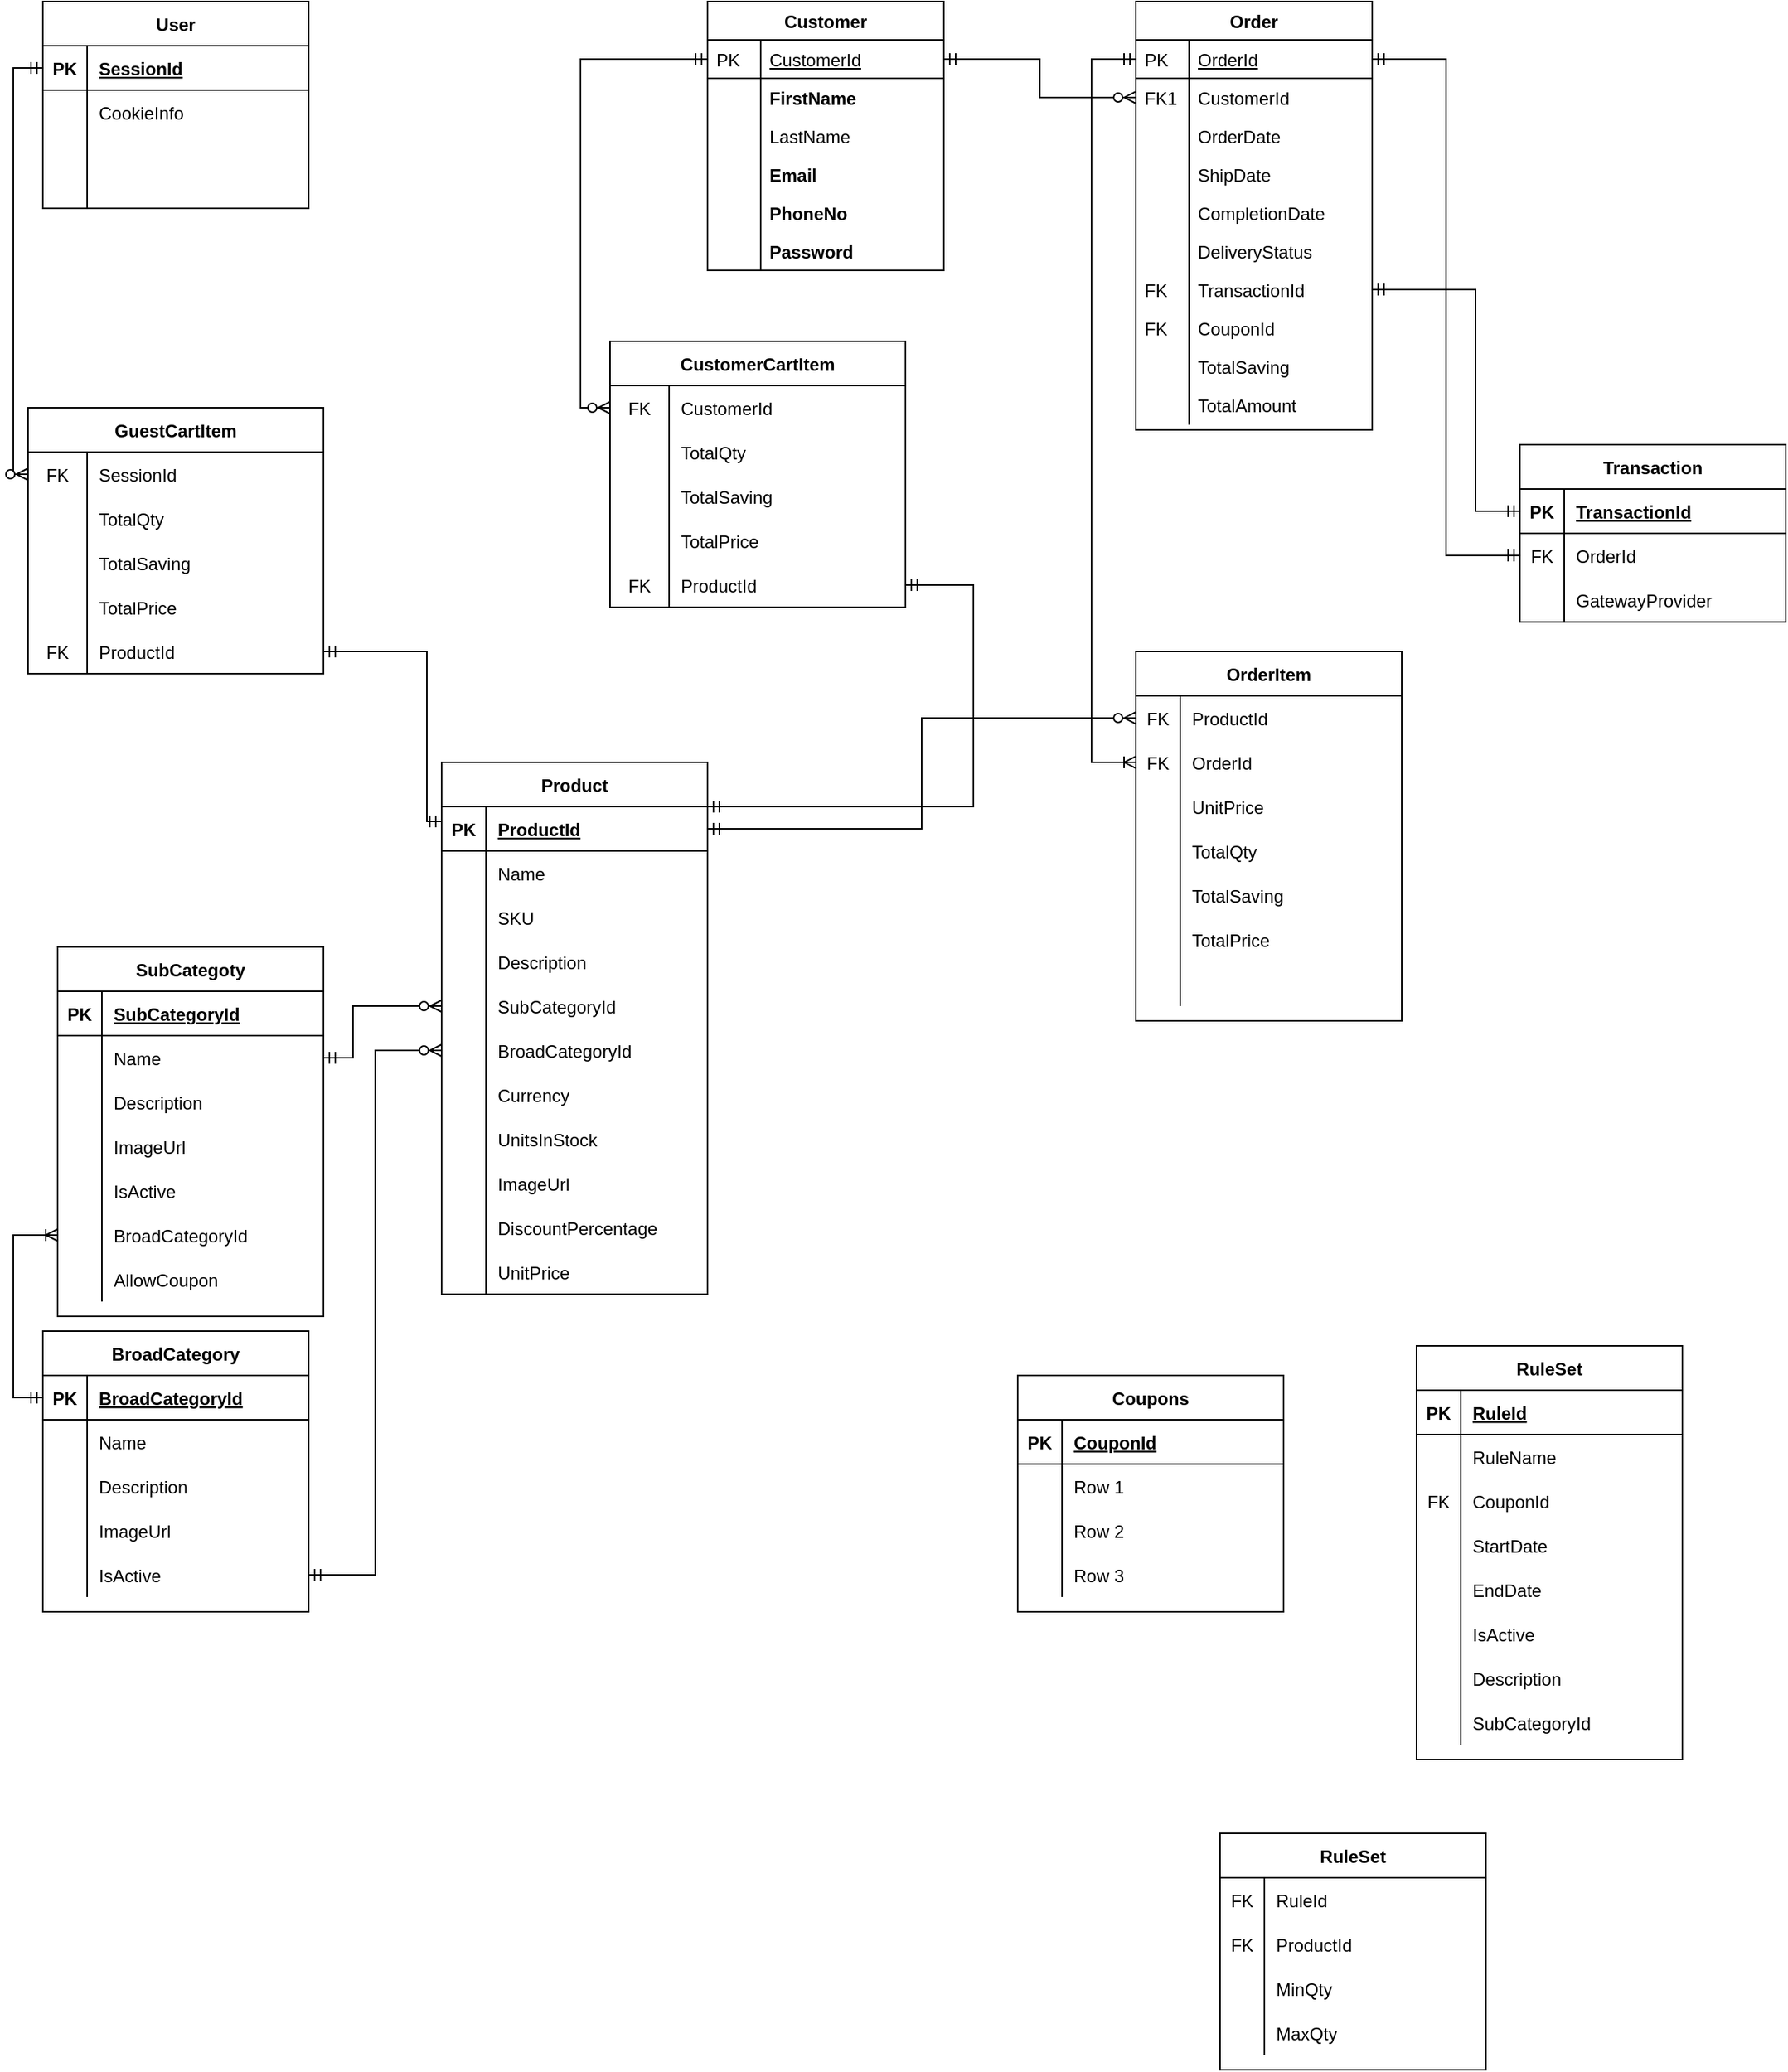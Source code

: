 <mxfile version="13.3.1" type="device"><diagram id="C5RBs43oDa-KdzZeNtuy" name="Page-1"><mxGraphModel dx="1422" dy="832" grid="1" gridSize="10" guides="1" tooltips="1" connect="1" arrows="1" fold="1" page="1" pageScale="1" pageWidth="827" pageHeight="1169" math="0" shadow="0"><root><mxCell id="WIyWlLk6GJQsqaUBKTNV-0"/><mxCell id="WIyWlLk6GJQsqaUBKTNV-1" parent="WIyWlLk6GJQsqaUBKTNV-0"/><mxCell id="1X5sKJipOqNhPVAXUQOn-26" style="edgeStyle=orthogonalEdgeStyle;rounded=0;orthogonalLoop=1;jettySize=auto;html=1;startArrow=ERzeroToMany;startFill=1;endArrow=ERmandOne;endFill=0;exitX=0;exitY=0.5;exitDx=0;exitDy=0;entryX=0;entryY=0.5;entryDx=0;entryDy=0;exitPerimeter=0;" edge="1" parent="WIyWlLk6GJQsqaUBKTNV-1" source="1X5sKJipOqNhPVAXUQOn-4" target="eWwTB_GoidTFCyONcGVf-1"><mxGeometry relative="1" as="geometry"><mxPoint x="120" y="230" as="targetPoint"/><Array as="points"><mxPoint x="10" y="390"/><mxPoint x="10" y="115"/></Array></mxGeometry></mxCell><mxCell id="1X5sKJipOqNhPVAXUQOn-120" style="edgeStyle=orthogonalEdgeStyle;rounded=0;orthogonalLoop=1;jettySize=auto;html=1;entryX=0;entryY=0.5;entryDx=0;entryDy=0;startArrow=ERoneToMany;startFill=0;endArrow=ERmandOne;endFill=0;exitX=0;exitY=0.5;exitDx=0;exitDy=0;" edge="1" parent="WIyWlLk6GJQsqaUBKTNV-1" source="1X5sKJipOqNhPVAXUQOn-117" target="1X5sKJipOqNhPVAXUQOn-86"><mxGeometry relative="1" as="geometry"/></mxCell><mxCell id="1X5sKJipOqNhPVAXUQOn-121" style="edgeStyle=orthogonalEdgeStyle;rounded=0;orthogonalLoop=1;jettySize=auto;html=1;entryX=0;entryY=0.5;entryDx=0;entryDy=0;startArrow=ERmandOne;startFill=0;endArrow=ERzeroToMany;endFill=1;" edge="1" parent="WIyWlLk6GJQsqaUBKTNV-1" source="1X5sKJipOqNhPVAXUQOn-98" target="1X5sKJipOqNhPVAXUQOn-63"><mxGeometry relative="1" as="geometry"/></mxCell><mxCell id="1X5sKJipOqNhPVAXUQOn-122" style="edgeStyle=orthogonalEdgeStyle;rounded=0;orthogonalLoop=1;jettySize=auto;html=1;entryX=0;entryY=0.5;entryDx=0;entryDy=0;startArrow=ERmandOne;startFill=0;endArrow=ERzeroToMany;endFill=1;" edge="1" parent="WIyWlLk6GJQsqaUBKTNV-1" source="1X5sKJipOqNhPVAXUQOn-105" target="1X5sKJipOqNhPVAXUQOn-60"><mxGeometry relative="1" as="geometry"><Array as="points"><mxPoint x="240" y="785"/><mxPoint x="240" y="750"/></Array></mxGeometry></mxCell><mxCell id="1X5sKJipOqNhPVAXUQOn-180" style="edgeStyle=orthogonalEdgeStyle;rounded=0;orthogonalLoop=1;jettySize=auto;html=1;startArrow=ERzeroToMany;startFill=1;endArrow=ERmandOne;endFill=0;exitX=0;exitY=0.5;exitDx=0;exitDy=0;" edge="1" parent="WIyWlLk6GJQsqaUBKTNV-1" source="1X5sKJipOqNhPVAXUQOn-161" target="zkfFHV4jXpPFQw0GAbJ--52"><mxGeometry relative="1" as="geometry"><mxPoint x="350" y="200" as="targetPoint"/></mxGeometry></mxCell><mxCell id="zkfFHV4jXpPFQw0GAbJ--56" value="Order" style="swimlane;fontStyle=1;childLayout=stackLayout;horizontal=1;startSize=26;horizontalStack=0;resizeParent=1;resizeLast=0;collapsible=1;marginBottom=0;rounded=0;shadow=0;strokeWidth=1;" parent="WIyWlLk6GJQsqaUBKTNV-1" vertex="1"><mxGeometry x="770" y="70" width="160" height="290" as="geometry"><mxRectangle x="260" y="80" width="160" height="26" as="alternateBounds"/></mxGeometry></mxCell><mxCell id="zkfFHV4jXpPFQw0GAbJ--57" value="OrderId" style="shape=partialRectangle;top=0;left=0;right=0;bottom=1;align=left;verticalAlign=top;fillColor=none;spacingLeft=40;spacingRight=4;overflow=hidden;rotatable=0;points=[[0,0.5],[1,0.5]];portConstraint=eastwest;dropTarget=0;rounded=0;shadow=0;strokeWidth=1;fontStyle=4" parent="zkfFHV4jXpPFQw0GAbJ--56" vertex="1"><mxGeometry y="26" width="160" height="26" as="geometry"/></mxCell><mxCell id="zkfFHV4jXpPFQw0GAbJ--58" value="PK" style="shape=partialRectangle;top=0;left=0;bottom=0;fillColor=none;align=left;verticalAlign=top;spacingLeft=4;spacingRight=4;overflow=hidden;rotatable=0;points=[];portConstraint=eastwest;part=1;" parent="zkfFHV4jXpPFQw0GAbJ--57" vertex="1" connectable="0"><mxGeometry width="36" height="26" as="geometry"/></mxCell><mxCell id="zkfFHV4jXpPFQw0GAbJ--59" value="CustomerId" style="shape=partialRectangle;top=0;left=0;right=0;bottom=0;align=left;verticalAlign=top;fillColor=none;spacingLeft=40;spacingRight=4;overflow=hidden;rotatable=0;points=[[0,0.5],[1,0.5]];portConstraint=eastwest;dropTarget=0;rounded=0;shadow=0;strokeWidth=1;" parent="zkfFHV4jXpPFQw0GAbJ--56" vertex="1"><mxGeometry y="52" width="160" height="26" as="geometry"/></mxCell><mxCell id="zkfFHV4jXpPFQw0GAbJ--60" value="FK1" style="shape=partialRectangle;top=0;left=0;bottom=0;fillColor=none;align=left;verticalAlign=top;spacingLeft=4;spacingRight=4;overflow=hidden;rotatable=0;points=[];portConstraint=eastwest;part=1;" parent="zkfFHV4jXpPFQw0GAbJ--59" vertex="1" connectable="0"><mxGeometry width="36" height="26" as="geometry"/></mxCell><mxCell id="eWwTB_GoidTFCyONcGVf-24" value="OrderDate" style="shape=partialRectangle;top=0;left=0;right=0;bottom=0;align=left;verticalAlign=top;fillColor=none;spacingLeft=40;spacingRight=4;overflow=hidden;rotatable=0;points=[[0,0.5],[1,0.5]];portConstraint=eastwest;dropTarget=0;rounded=0;shadow=0;strokeWidth=1;" parent="zkfFHV4jXpPFQw0GAbJ--56" vertex="1"><mxGeometry y="78" width="160" height="26" as="geometry"/></mxCell><mxCell id="eWwTB_GoidTFCyONcGVf-25" value="" style="shape=partialRectangle;top=0;left=0;bottom=0;fillColor=none;align=left;verticalAlign=top;spacingLeft=4;spacingRight=4;overflow=hidden;rotatable=0;points=[];portConstraint=eastwest;part=1;" parent="eWwTB_GoidTFCyONcGVf-24" vertex="1" connectable="0"><mxGeometry width="36" height="26" as="geometry"/></mxCell><mxCell id="eWwTB_GoidTFCyONcGVf-26" value="ShipDate" style="shape=partialRectangle;top=0;left=0;right=0;bottom=0;align=left;verticalAlign=top;fillColor=none;spacingLeft=40;spacingRight=4;overflow=hidden;rotatable=0;points=[[0,0.5],[1,0.5]];portConstraint=eastwest;dropTarget=0;rounded=0;shadow=0;strokeWidth=1;" parent="zkfFHV4jXpPFQw0GAbJ--56" vertex="1"><mxGeometry y="104" width="160" height="26" as="geometry"/></mxCell><mxCell id="eWwTB_GoidTFCyONcGVf-27" value="" style="shape=partialRectangle;top=0;left=0;bottom=0;fillColor=none;align=left;verticalAlign=top;spacingLeft=4;spacingRight=4;overflow=hidden;rotatable=0;points=[];portConstraint=eastwest;part=1;" parent="eWwTB_GoidTFCyONcGVf-26" vertex="1" connectable="0"><mxGeometry width="36" height="26" as="geometry"/></mxCell><mxCell id="eWwTB_GoidTFCyONcGVf-28" value="CompletionDate" style="shape=partialRectangle;top=0;left=0;right=0;bottom=0;align=left;verticalAlign=top;fillColor=none;spacingLeft=40;spacingRight=4;overflow=hidden;rotatable=0;points=[[0,0.5],[1,0.5]];portConstraint=eastwest;dropTarget=0;rounded=0;shadow=0;strokeWidth=1;" parent="zkfFHV4jXpPFQw0GAbJ--56" vertex="1"><mxGeometry y="130" width="160" height="26" as="geometry"/></mxCell><mxCell id="eWwTB_GoidTFCyONcGVf-29" value="" style="shape=partialRectangle;top=0;left=0;bottom=0;fillColor=none;align=left;verticalAlign=top;spacingLeft=4;spacingRight=4;overflow=hidden;rotatable=0;points=[];portConstraint=eastwest;part=1;" parent="eWwTB_GoidTFCyONcGVf-28" vertex="1" connectable="0"><mxGeometry width="36" height="26" as="geometry"/></mxCell><mxCell id="eWwTB_GoidTFCyONcGVf-30" value="DeliveryStatus" style="shape=partialRectangle;top=0;left=0;right=0;bottom=0;align=left;verticalAlign=top;fillColor=none;spacingLeft=40;spacingRight=4;overflow=hidden;rotatable=0;points=[[0,0.5],[1,0.5]];portConstraint=eastwest;dropTarget=0;rounded=0;shadow=0;strokeWidth=1;" parent="zkfFHV4jXpPFQw0GAbJ--56" vertex="1"><mxGeometry y="156" width="160" height="26" as="geometry"/></mxCell><mxCell id="eWwTB_GoidTFCyONcGVf-31" value="" style="shape=partialRectangle;top=0;left=0;bottom=0;fillColor=none;align=left;verticalAlign=top;spacingLeft=4;spacingRight=4;overflow=hidden;rotatable=0;points=[];portConstraint=eastwest;part=1;" parent="eWwTB_GoidTFCyONcGVf-30" vertex="1" connectable="0"><mxGeometry width="36" height="26" as="geometry"/></mxCell><mxCell id="eWwTB_GoidTFCyONcGVf-32" value="TransactionId" style="shape=partialRectangle;top=0;left=0;right=0;bottom=0;align=left;verticalAlign=top;fillColor=none;spacingLeft=40;spacingRight=4;overflow=hidden;rotatable=0;points=[[0,0.5],[1,0.5]];portConstraint=eastwest;dropTarget=0;rounded=0;shadow=0;strokeWidth=1;" parent="zkfFHV4jXpPFQw0GAbJ--56" vertex="1"><mxGeometry y="182" width="160" height="26" as="geometry"/></mxCell><mxCell id="eWwTB_GoidTFCyONcGVf-33" value="FK" style="shape=partialRectangle;top=0;left=0;bottom=0;fillColor=none;align=left;verticalAlign=top;spacingLeft=4;spacingRight=4;overflow=hidden;rotatable=0;points=[];portConstraint=eastwest;part=1;" parent="eWwTB_GoidTFCyONcGVf-32" vertex="1" connectable="0"><mxGeometry width="36" height="26" as="geometry"/></mxCell><mxCell id="eWwTB_GoidTFCyONcGVf-34" value="CouponId" style="shape=partialRectangle;top=0;left=0;right=0;bottom=0;align=left;verticalAlign=top;fillColor=none;spacingLeft=40;spacingRight=4;overflow=hidden;rotatable=0;points=[[0,0.5],[1,0.5]];portConstraint=eastwest;dropTarget=0;rounded=0;shadow=0;strokeWidth=1;" parent="zkfFHV4jXpPFQw0GAbJ--56" vertex="1"><mxGeometry y="208" width="160" height="26" as="geometry"/></mxCell><mxCell id="eWwTB_GoidTFCyONcGVf-35" value="FK" style="shape=partialRectangle;top=0;left=0;bottom=0;fillColor=none;align=left;verticalAlign=top;spacingLeft=4;spacingRight=4;overflow=hidden;rotatable=0;points=[];portConstraint=eastwest;part=1;" parent="eWwTB_GoidTFCyONcGVf-34" vertex="1" connectable="0"><mxGeometry width="36" height="26" as="geometry"/></mxCell><mxCell id="eWwTB_GoidTFCyONcGVf-61" value="TotalSaving" style="shape=partialRectangle;top=0;left=0;right=0;bottom=0;align=left;verticalAlign=top;fillColor=none;spacingLeft=40;spacingRight=4;overflow=hidden;rotatable=0;points=[[0,0.5],[1,0.5]];portConstraint=eastwest;dropTarget=0;rounded=0;shadow=0;strokeWidth=1;" parent="zkfFHV4jXpPFQw0GAbJ--56" vertex="1"><mxGeometry y="234" width="160" height="26" as="geometry"/></mxCell><mxCell id="eWwTB_GoidTFCyONcGVf-62" value="" style="shape=partialRectangle;top=0;left=0;bottom=0;fillColor=none;align=left;verticalAlign=top;spacingLeft=4;spacingRight=4;overflow=hidden;rotatable=0;points=[];portConstraint=eastwest;part=1;" parent="eWwTB_GoidTFCyONcGVf-61" vertex="1" connectable="0"><mxGeometry width="36" height="26" as="geometry"/></mxCell><mxCell id="eWwTB_GoidTFCyONcGVf-63" value="TotalAmount" style="shape=partialRectangle;top=0;left=0;right=0;bottom=0;align=left;verticalAlign=top;fillColor=none;spacingLeft=40;spacingRight=4;overflow=hidden;rotatable=0;points=[[0,0.5],[1,0.5]];portConstraint=eastwest;dropTarget=0;rounded=0;shadow=0;strokeWidth=1;" parent="zkfFHV4jXpPFQw0GAbJ--56" vertex="1"><mxGeometry y="260" width="160" height="26" as="geometry"/></mxCell><mxCell id="eWwTB_GoidTFCyONcGVf-64" value="" style="shape=partialRectangle;top=0;left=0;bottom=0;fillColor=none;align=left;verticalAlign=top;spacingLeft=4;spacingRight=4;overflow=hidden;rotatable=0;points=[];portConstraint=eastwest;part=1;" parent="eWwTB_GoidTFCyONcGVf-63" vertex="1" connectable="0"><mxGeometry width="36" height="26" as="geometry"/></mxCell><mxCell id="eWwTB_GoidTFCyONcGVf-36" value="OrderItem" style="shape=table;startSize=30;container=1;collapsible=1;childLayout=tableLayout;fixedRows=1;rowLines=0;fontStyle=1;align=center;resizeLast=1;" parent="WIyWlLk6GJQsqaUBKTNV-1" vertex="1"><mxGeometry x="770" y="510" width="180" height="250" as="geometry"/></mxCell><mxCell id="eWwTB_GoidTFCyONcGVf-40" value="" style="shape=partialRectangle;collapsible=0;dropTarget=0;pointerEvents=0;fillColor=none;top=0;left=0;bottom=0;right=0;points=[[0,0.5],[1,0.5]];portConstraint=eastwest;" parent="eWwTB_GoidTFCyONcGVf-36" vertex="1"><mxGeometry y="30" width="180" height="30" as="geometry"/></mxCell><mxCell id="eWwTB_GoidTFCyONcGVf-41" value="FK" style="shape=partialRectangle;connectable=0;fillColor=none;top=0;left=0;bottom=0;right=0;editable=1;overflow=hidden;" parent="eWwTB_GoidTFCyONcGVf-40" vertex="1"><mxGeometry width="30" height="30" as="geometry"/></mxCell><mxCell id="eWwTB_GoidTFCyONcGVf-42" value="ProductId" style="shape=partialRectangle;connectable=0;fillColor=none;top=0;left=0;bottom=0;right=0;align=left;spacingLeft=6;overflow=hidden;" parent="eWwTB_GoidTFCyONcGVf-40" vertex="1"><mxGeometry x="30" width="150" height="30" as="geometry"/></mxCell><mxCell id="eWwTB_GoidTFCyONcGVf-43" value="" style="shape=partialRectangle;collapsible=0;dropTarget=0;pointerEvents=0;fillColor=none;top=0;left=0;bottom=0;right=0;points=[[0,0.5],[1,0.5]];portConstraint=eastwest;" parent="eWwTB_GoidTFCyONcGVf-36" vertex="1"><mxGeometry y="60" width="180" height="30" as="geometry"/></mxCell><mxCell id="eWwTB_GoidTFCyONcGVf-44" value="FK" style="shape=partialRectangle;connectable=0;fillColor=none;top=0;left=0;bottom=0;right=0;editable=1;overflow=hidden;" parent="eWwTB_GoidTFCyONcGVf-43" vertex="1"><mxGeometry width="30" height="30" as="geometry"/></mxCell><mxCell id="eWwTB_GoidTFCyONcGVf-45" value="OrderId" style="shape=partialRectangle;connectable=0;fillColor=none;top=0;left=0;bottom=0;right=0;align=left;spacingLeft=6;overflow=hidden;" parent="eWwTB_GoidTFCyONcGVf-43" vertex="1"><mxGeometry x="30" width="150" height="30" as="geometry"/></mxCell><mxCell id="eWwTB_GoidTFCyONcGVf-46" value="" style="shape=partialRectangle;collapsible=0;dropTarget=0;pointerEvents=0;fillColor=none;top=0;left=0;bottom=0;right=0;points=[[0,0.5],[1,0.5]];portConstraint=eastwest;" parent="eWwTB_GoidTFCyONcGVf-36" vertex="1"><mxGeometry y="90" width="180" height="30" as="geometry"/></mxCell><mxCell id="eWwTB_GoidTFCyONcGVf-47" value="" style="shape=partialRectangle;connectable=0;fillColor=none;top=0;left=0;bottom=0;right=0;editable=1;overflow=hidden;" parent="eWwTB_GoidTFCyONcGVf-46" vertex="1"><mxGeometry width="30" height="30" as="geometry"/></mxCell><mxCell id="eWwTB_GoidTFCyONcGVf-48" value="UnitPrice" style="shape=partialRectangle;connectable=0;fillColor=none;top=0;left=0;bottom=0;right=0;align=left;spacingLeft=6;overflow=hidden;" parent="eWwTB_GoidTFCyONcGVf-46" vertex="1"><mxGeometry x="30" width="150" height="30" as="geometry"/></mxCell><mxCell id="eWwTB_GoidTFCyONcGVf-49" value="" style="shape=partialRectangle;collapsible=0;dropTarget=0;pointerEvents=0;fillColor=none;top=0;left=0;bottom=0;right=0;points=[[0,0.5],[1,0.5]];portConstraint=eastwest;" parent="eWwTB_GoidTFCyONcGVf-36" vertex="1"><mxGeometry y="120" width="180" height="30" as="geometry"/></mxCell><mxCell id="eWwTB_GoidTFCyONcGVf-50" value="" style="shape=partialRectangle;connectable=0;fillColor=none;top=0;left=0;bottom=0;right=0;editable=1;overflow=hidden;" parent="eWwTB_GoidTFCyONcGVf-49" vertex="1"><mxGeometry width="30" height="30" as="geometry"/></mxCell><mxCell id="eWwTB_GoidTFCyONcGVf-51" value="TotalQty" style="shape=partialRectangle;connectable=0;fillColor=none;top=0;left=0;bottom=0;right=0;align=left;spacingLeft=6;overflow=hidden;" parent="eWwTB_GoidTFCyONcGVf-49" vertex="1"><mxGeometry x="30" width="150" height="30" as="geometry"/></mxCell><mxCell id="eWwTB_GoidTFCyONcGVf-52" value="" style="shape=partialRectangle;collapsible=0;dropTarget=0;pointerEvents=0;fillColor=none;top=0;left=0;bottom=0;right=0;points=[[0,0.5],[1,0.5]];portConstraint=eastwest;" parent="eWwTB_GoidTFCyONcGVf-36" vertex="1"><mxGeometry y="150" width="180" height="30" as="geometry"/></mxCell><mxCell id="eWwTB_GoidTFCyONcGVf-53" value="" style="shape=partialRectangle;connectable=0;fillColor=none;top=0;left=0;bottom=0;right=0;editable=1;overflow=hidden;" parent="eWwTB_GoidTFCyONcGVf-52" vertex="1"><mxGeometry width="30" height="30" as="geometry"/></mxCell><mxCell id="eWwTB_GoidTFCyONcGVf-54" value="TotalSaving" style="shape=partialRectangle;connectable=0;fillColor=none;top=0;left=0;bottom=0;right=0;align=left;spacingLeft=6;overflow=hidden;" parent="eWwTB_GoidTFCyONcGVf-52" vertex="1"><mxGeometry x="30" width="150" height="30" as="geometry"/></mxCell><mxCell id="eWwTB_GoidTFCyONcGVf-55" value="" style="shape=partialRectangle;collapsible=0;dropTarget=0;pointerEvents=0;fillColor=none;top=0;left=0;bottom=0;right=0;points=[[0,0.5],[1,0.5]];portConstraint=eastwest;" parent="eWwTB_GoidTFCyONcGVf-36" vertex="1"><mxGeometry y="180" width="180" height="30" as="geometry"/></mxCell><mxCell id="eWwTB_GoidTFCyONcGVf-56" value="" style="shape=partialRectangle;connectable=0;fillColor=none;top=0;left=0;bottom=0;right=0;editable=1;overflow=hidden;" parent="eWwTB_GoidTFCyONcGVf-55" vertex="1"><mxGeometry width="30" height="30" as="geometry"/></mxCell><mxCell id="eWwTB_GoidTFCyONcGVf-57" value="TotalPrice" style="shape=partialRectangle;connectable=0;fillColor=none;top=0;left=0;bottom=0;right=0;align=left;spacingLeft=6;overflow=hidden;" parent="eWwTB_GoidTFCyONcGVf-55" vertex="1"><mxGeometry x="30" width="150" height="30" as="geometry"/></mxCell><mxCell id="eWwTB_GoidTFCyONcGVf-58" value="" style="shape=partialRectangle;collapsible=0;dropTarget=0;pointerEvents=0;fillColor=none;top=0;left=0;bottom=0;right=0;points=[[0,0.5],[1,0.5]];portConstraint=eastwest;" parent="eWwTB_GoidTFCyONcGVf-36" vertex="1"><mxGeometry y="210" width="180" height="30" as="geometry"/></mxCell><mxCell id="eWwTB_GoidTFCyONcGVf-59" value="" style="shape=partialRectangle;connectable=0;fillColor=none;top=0;left=0;bottom=0;right=0;editable=1;overflow=hidden;" parent="eWwTB_GoidTFCyONcGVf-58" vertex="1"><mxGeometry width="30" height="30" as="geometry"/></mxCell><mxCell id="eWwTB_GoidTFCyONcGVf-60" value="" style="shape=partialRectangle;connectable=0;fillColor=none;top=0;left=0;bottom=0;right=0;align=left;spacingLeft=6;overflow=hidden;" parent="eWwTB_GoidTFCyONcGVf-58" vertex="1"><mxGeometry x="30" width="150" height="30" as="geometry"/></mxCell><mxCell id="zkfFHV4jXpPFQw0GAbJ--51" value="Customer" style="swimlane;fontStyle=1;childLayout=stackLayout;horizontal=1;startSize=26;horizontalStack=0;resizeParent=1;resizeLast=0;collapsible=1;marginBottom=0;rounded=0;shadow=0;strokeWidth=1;" parent="WIyWlLk6GJQsqaUBKTNV-1" vertex="1"><mxGeometry x="480" y="70" width="160" height="182" as="geometry"><mxRectangle x="20" y="80" width="160" height="26" as="alternateBounds"/></mxGeometry></mxCell><mxCell id="zkfFHV4jXpPFQw0GAbJ--52" value="CustomerId" style="shape=partialRectangle;top=0;left=0;right=0;bottom=1;align=left;verticalAlign=top;fillColor=none;spacingLeft=40;spacingRight=4;overflow=hidden;rotatable=0;points=[[0,0.5],[1,0.5]];portConstraint=eastwest;dropTarget=0;rounded=0;shadow=0;strokeWidth=1;fontStyle=4" parent="zkfFHV4jXpPFQw0GAbJ--51" vertex="1"><mxGeometry y="26" width="160" height="26" as="geometry"/></mxCell><mxCell id="zkfFHV4jXpPFQw0GAbJ--53" value="PK" style="shape=partialRectangle;top=0;left=0;bottom=0;fillColor=none;align=left;verticalAlign=top;spacingLeft=4;spacingRight=4;overflow=hidden;rotatable=0;points=[];portConstraint=eastwest;part=1;" parent="zkfFHV4jXpPFQw0GAbJ--52" vertex="1" connectable="0"><mxGeometry width="36" height="26" as="geometry"/></mxCell><mxCell id="zkfFHV4jXpPFQw0GAbJ--54" value="FirstName" style="shape=partialRectangle;top=0;left=0;right=0;bottom=0;align=left;verticalAlign=top;fillColor=none;spacingLeft=40;spacingRight=4;overflow=hidden;rotatable=0;points=[[0,0.5],[1,0.5]];portConstraint=eastwest;dropTarget=0;rounded=0;shadow=0;strokeWidth=1;fontStyle=1" parent="zkfFHV4jXpPFQw0GAbJ--51" vertex="1"><mxGeometry y="52" width="160" height="26" as="geometry"/></mxCell><mxCell id="zkfFHV4jXpPFQw0GAbJ--55" value="" style="shape=partialRectangle;top=0;left=0;bottom=0;fillColor=none;align=left;verticalAlign=top;spacingLeft=4;spacingRight=4;overflow=hidden;rotatable=0;points=[];portConstraint=eastwest;part=1;" parent="zkfFHV4jXpPFQw0GAbJ--54" vertex="1" connectable="0"><mxGeometry width="36" height="26" as="geometry"/></mxCell><mxCell id="eWwTB_GoidTFCyONcGVf-16" value="LastName" style="shape=partialRectangle;top=0;left=0;right=0;bottom=0;align=left;verticalAlign=top;fillColor=none;spacingLeft=40;spacingRight=4;overflow=hidden;rotatable=0;points=[[0,0.5],[1,0.5]];portConstraint=eastwest;dropTarget=0;rounded=0;shadow=0;strokeWidth=1;" parent="zkfFHV4jXpPFQw0GAbJ--51" vertex="1"><mxGeometry y="78" width="160" height="26" as="geometry"/></mxCell><mxCell id="eWwTB_GoidTFCyONcGVf-17" value="" style="shape=partialRectangle;top=0;left=0;bottom=0;fillColor=none;align=left;verticalAlign=top;spacingLeft=4;spacingRight=4;overflow=hidden;rotatable=0;points=[];portConstraint=eastwest;part=1;" parent="eWwTB_GoidTFCyONcGVf-16" vertex="1" connectable="0"><mxGeometry width="36" height="26" as="geometry"/></mxCell><mxCell id="eWwTB_GoidTFCyONcGVf-18" value="Email" style="shape=partialRectangle;top=0;left=0;right=0;bottom=0;align=left;verticalAlign=top;fillColor=none;spacingLeft=40;spacingRight=4;overflow=hidden;rotatable=0;points=[[0,0.5],[1,0.5]];portConstraint=eastwest;dropTarget=0;rounded=0;shadow=0;strokeWidth=1;fontStyle=1" parent="zkfFHV4jXpPFQw0GAbJ--51" vertex="1"><mxGeometry y="104" width="160" height="26" as="geometry"/></mxCell><mxCell id="eWwTB_GoidTFCyONcGVf-19" value="" style="shape=partialRectangle;top=0;left=0;bottom=0;fillColor=none;align=left;verticalAlign=top;spacingLeft=4;spacingRight=4;overflow=hidden;rotatable=0;points=[];portConstraint=eastwest;part=1;" parent="eWwTB_GoidTFCyONcGVf-18" vertex="1" connectable="0"><mxGeometry width="36" height="26" as="geometry"/></mxCell><mxCell id="eWwTB_GoidTFCyONcGVf-20" value="PhoneNo" style="shape=partialRectangle;top=0;left=0;right=0;bottom=0;align=left;verticalAlign=top;fillColor=none;spacingLeft=40;spacingRight=4;overflow=hidden;rotatable=0;points=[[0,0.5],[1,0.5]];portConstraint=eastwest;dropTarget=0;rounded=0;shadow=0;strokeWidth=1;fontStyle=1" parent="zkfFHV4jXpPFQw0GAbJ--51" vertex="1"><mxGeometry y="130" width="160" height="26" as="geometry"/></mxCell><mxCell id="eWwTB_GoidTFCyONcGVf-21" value="" style="shape=partialRectangle;top=0;left=0;bottom=0;fillColor=none;align=left;verticalAlign=top;spacingLeft=4;spacingRight=4;overflow=hidden;rotatable=0;points=[];portConstraint=eastwest;part=1;" parent="eWwTB_GoidTFCyONcGVf-20" vertex="1" connectable="0"><mxGeometry width="36" height="26" as="geometry"/></mxCell><mxCell id="1X5sKJipOqNhPVAXUQOn-198" value="Password" style="shape=partialRectangle;top=0;left=0;right=0;bottom=0;align=left;verticalAlign=top;fillColor=none;spacingLeft=40;spacingRight=4;overflow=hidden;rotatable=0;points=[[0,0.5],[1,0.5]];portConstraint=eastwest;dropTarget=0;rounded=0;shadow=0;strokeWidth=1;fontStyle=1" vertex="1" parent="zkfFHV4jXpPFQw0GAbJ--51"><mxGeometry y="156" width="160" height="26" as="geometry"/></mxCell><mxCell id="1X5sKJipOqNhPVAXUQOn-199" value="" style="shape=partialRectangle;top=0;left=0;bottom=0;fillColor=none;align=left;verticalAlign=top;spacingLeft=4;spacingRight=4;overflow=hidden;rotatable=0;points=[];portConstraint=eastwest;part=1;" vertex="1" connectable="0" parent="1X5sKJipOqNhPVAXUQOn-198"><mxGeometry width="36" height="26" as="geometry"/></mxCell><mxCell id="1X5sKJipOqNhPVAXUQOn-186" style="edgeStyle=orthogonalEdgeStyle;rounded=0;orthogonalLoop=1;jettySize=auto;html=1;startArrow=ERmandOne;startFill=0;endArrow=ERmandOne;endFill=0;exitX=1;exitY=0.5;exitDx=0;exitDy=0;" edge="1" parent="WIyWlLk6GJQsqaUBKTNV-1" source="1X5sKJipOqNhPVAXUQOn-20" target="1X5sKJipOqNhPVAXUQOn-48"><mxGeometry relative="1" as="geometry"><Array as="points"><mxPoint x="290" y="510"/><mxPoint x="290" y="625"/></Array></mxGeometry></mxCell><mxCell id="1X5sKJipOqNhPVAXUQOn-188" style="edgeStyle=orthogonalEdgeStyle;rounded=0;orthogonalLoop=1;jettySize=auto;html=1;entryX=1;entryY=0.5;entryDx=0;entryDy=0;startArrow=ERzeroToMany;startFill=1;endArrow=ERmandOne;endFill=0;" edge="1" parent="WIyWlLk6GJQsqaUBKTNV-1" source="eWwTB_GoidTFCyONcGVf-40" target="1X5sKJipOqNhPVAXUQOn-48"><mxGeometry relative="1" as="geometry"/></mxCell><mxCell id="1X5sKJipOqNhPVAXUQOn-189" style="edgeStyle=orthogonalEdgeStyle;rounded=0;orthogonalLoop=1;jettySize=auto;html=1;entryX=1;entryY=0.5;entryDx=0;entryDy=0;startArrow=ERzeroToMany;startFill=1;endArrow=ERmandOne;endFill=0;" edge="1" parent="WIyWlLk6GJQsqaUBKTNV-1" source="zkfFHV4jXpPFQw0GAbJ--59" target="zkfFHV4jXpPFQw0GAbJ--52"><mxGeometry relative="1" as="geometry"/></mxCell><mxCell id="1X5sKJipOqNhPVAXUQOn-190" style="edgeStyle=orthogonalEdgeStyle;rounded=0;orthogonalLoop=1;jettySize=auto;html=1;entryX=0;entryY=0.5;entryDx=0;entryDy=0;startArrow=ERmandOne;startFill=0;endArrow=ERmandOne;endFill=0;exitX=1;exitY=0.5;exitDx=0;exitDy=0;" edge="1" parent="WIyWlLk6GJQsqaUBKTNV-1" source="eWwTB_GoidTFCyONcGVf-32" target="1X5sKJipOqNhPVAXUQOn-28"><mxGeometry relative="1" as="geometry"><Array as="points"><mxPoint x="1000" y="265"/><mxPoint x="1000" y="415"/></Array></mxGeometry></mxCell><mxCell id="1X5sKJipOqNhPVAXUQOn-191" style="edgeStyle=orthogonalEdgeStyle;rounded=0;orthogonalLoop=1;jettySize=auto;html=1;entryX=0;entryY=0.5;entryDx=0;entryDy=0;startArrow=ERoneToMany;startFill=0;endArrow=ERmandOne;endFill=0;exitX=0;exitY=0.5;exitDx=0;exitDy=0;" edge="1" parent="WIyWlLk6GJQsqaUBKTNV-1" source="eWwTB_GoidTFCyONcGVf-43" target="zkfFHV4jXpPFQw0GAbJ--57"><mxGeometry relative="1" as="geometry"><Array as="points"><mxPoint x="740" y="585"/><mxPoint x="740" y="109"/></Array></mxGeometry></mxCell><mxCell id="1X5sKJipOqNhPVAXUQOn-196" style="edgeStyle=orthogonalEdgeStyle;rounded=0;orthogonalLoop=1;jettySize=auto;html=1;entryX=1;entryY=0;entryDx=0;entryDy=0;entryPerimeter=0;startArrow=ERmandOne;startFill=0;endArrow=ERmandOne;endFill=0;exitX=1;exitY=0.5;exitDx=0;exitDy=0;" edge="1" parent="WIyWlLk6GJQsqaUBKTNV-1" source="1X5sKJipOqNhPVAXUQOn-176" target="1X5sKJipOqNhPVAXUQOn-48"><mxGeometry relative="1" as="geometry"><Array as="points"><mxPoint x="660" y="465"/><mxPoint x="660" y="615"/></Array></mxGeometry></mxCell><mxCell id="eWwTB_GoidTFCyONcGVf-0" value="User" style="shape=table;startSize=30;container=1;collapsible=1;childLayout=tableLayout;fixedRows=1;rowLines=0;fontStyle=1;align=center;resizeLast=1;" parent="WIyWlLk6GJQsqaUBKTNV-1" vertex="1"><mxGeometry x="30" y="70" width="180" height="140" as="geometry"/></mxCell><mxCell id="eWwTB_GoidTFCyONcGVf-1" value="" style="shape=partialRectangle;collapsible=0;dropTarget=0;pointerEvents=0;fillColor=none;top=0;left=0;bottom=1;right=0;points=[[0,0.5],[1,0.5]];portConstraint=eastwest;" parent="eWwTB_GoidTFCyONcGVf-0" vertex="1"><mxGeometry y="30" width="180" height="30" as="geometry"/></mxCell><mxCell id="eWwTB_GoidTFCyONcGVf-2" value="PK" style="shape=partialRectangle;connectable=0;fillColor=none;top=0;left=0;bottom=0;right=0;fontStyle=1;overflow=hidden;" parent="eWwTB_GoidTFCyONcGVf-1" vertex="1"><mxGeometry width="30" height="30" as="geometry"/></mxCell><mxCell id="eWwTB_GoidTFCyONcGVf-3" value="SessionId" style="shape=partialRectangle;connectable=0;fillColor=none;top=0;left=0;bottom=0;right=0;align=left;spacingLeft=6;fontStyle=5;overflow=hidden;" parent="eWwTB_GoidTFCyONcGVf-1" vertex="1"><mxGeometry x="30" width="150" height="30" as="geometry"/></mxCell><mxCell id="eWwTB_GoidTFCyONcGVf-4" value="" style="shape=partialRectangle;collapsible=0;dropTarget=0;pointerEvents=0;fillColor=none;top=0;left=0;bottom=0;right=0;points=[[0,0.5],[1,0.5]];portConstraint=eastwest;" parent="eWwTB_GoidTFCyONcGVf-0" vertex="1"><mxGeometry y="60" width="180" height="30" as="geometry"/></mxCell><mxCell id="eWwTB_GoidTFCyONcGVf-5" value="" style="shape=partialRectangle;connectable=0;fillColor=none;top=0;left=0;bottom=0;right=0;editable=1;overflow=hidden;" parent="eWwTB_GoidTFCyONcGVf-4" vertex="1"><mxGeometry width="30" height="30" as="geometry"/></mxCell><mxCell id="eWwTB_GoidTFCyONcGVf-6" value="CookieInfo" style="shape=partialRectangle;connectable=0;fillColor=none;top=0;left=0;bottom=0;right=0;align=left;spacingLeft=6;overflow=hidden;" parent="eWwTB_GoidTFCyONcGVf-4" vertex="1"><mxGeometry x="30" width="150" height="30" as="geometry"/></mxCell><mxCell id="eWwTB_GoidTFCyONcGVf-7" value="" style="shape=partialRectangle;collapsible=0;dropTarget=0;pointerEvents=0;fillColor=none;top=0;left=0;bottom=0;right=0;points=[[0,0.5],[1,0.5]];portConstraint=eastwest;" parent="eWwTB_GoidTFCyONcGVf-0" vertex="1"><mxGeometry y="90" width="180" height="30" as="geometry"/></mxCell><mxCell id="eWwTB_GoidTFCyONcGVf-8" value="" style="shape=partialRectangle;connectable=0;fillColor=none;top=0;left=0;bottom=0;right=0;editable=1;overflow=hidden;" parent="eWwTB_GoidTFCyONcGVf-7" vertex="1"><mxGeometry width="30" height="30" as="geometry"/></mxCell><mxCell id="eWwTB_GoidTFCyONcGVf-9" value="" style="shape=partialRectangle;connectable=0;fillColor=none;top=0;left=0;bottom=0;right=0;align=left;spacingLeft=6;overflow=hidden;" parent="eWwTB_GoidTFCyONcGVf-7" vertex="1"><mxGeometry x="30" width="150" height="30" as="geometry"/></mxCell><mxCell id="eWwTB_GoidTFCyONcGVf-10" value="" style="shape=partialRectangle;collapsible=0;dropTarget=0;pointerEvents=0;fillColor=none;top=0;left=0;bottom=0;right=0;points=[[0,0.5],[1,0.5]];portConstraint=eastwest;" parent="eWwTB_GoidTFCyONcGVf-0" vertex="1"><mxGeometry y="120" width="180" height="20" as="geometry"/></mxCell><mxCell id="eWwTB_GoidTFCyONcGVf-11" value="" style="shape=partialRectangle;connectable=0;fillColor=none;top=0;left=0;bottom=0;right=0;editable=1;overflow=hidden;" parent="eWwTB_GoidTFCyONcGVf-10" vertex="1"><mxGeometry width="30" height="20" as="geometry"/></mxCell><mxCell id="eWwTB_GoidTFCyONcGVf-12" value="" style="shape=partialRectangle;connectable=0;fillColor=none;top=0;left=0;bottom=0;right=0;align=left;spacingLeft=6;overflow=hidden;" parent="eWwTB_GoidTFCyONcGVf-10" vertex="1"><mxGeometry x="30" width="150" height="20" as="geometry"/></mxCell><mxCell id="1X5sKJipOqNhPVAXUQOn-27" value="Transaction" style="shape=table;startSize=30;container=1;collapsible=1;childLayout=tableLayout;fixedRows=1;rowLines=0;fontStyle=1;align=center;resizeLast=1;" vertex="1" parent="WIyWlLk6GJQsqaUBKTNV-1"><mxGeometry x="1030" y="370" width="180" height="120" as="geometry"/></mxCell><mxCell id="1X5sKJipOqNhPVAXUQOn-28" value="" style="shape=partialRectangle;collapsible=0;dropTarget=0;pointerEvents=0;fillColor=none;top=0;left=0;bottom=1;right=0;points=[[0,0.5],[1,0.5]];portConstraint=eastwest;" vertex="1" parent="1X5sKJipOqNhPVAXUQOn-27"><mxGeometry y="30" width="180" height="30" as="geometry"/></mxCell><mxCell id="1X5sKJipOqNhPVAXUQOn-29" value="PK" style="shape=partialRectangle;connectable=0;fillColor=none;top=0;left=0;bottom=0;right=0;fontStyle=1;overflow=hidden;" vertex="1" parent="1X5sKJipOqNhPVAXUQOn-28"><mxGeometry width="30" height="30" as="geometry"/></mxCell><mxCell id="1X5sKJipOqNhPVAXUQOn-30" value="TransactionId" style="shape=partialRectangle;connectable=0;fillColor=none;top=0;left=0;bottom=0;right=0;align=left;spacingLeft=6;fontStyle=5;overflow=hidden;" vertex="1" parent="1X5sKJipOqNhPVAXUQOn-28"><mxGeometry x="30" width="150" height="30" as="geometry"/></mxCell><mxCell id="1X5sKJipOqNhPVAXUQOn-31" value="" style="shape=partialRectangle;collapsible=0;dropTarget=0;pointerEvents=0;fillColor=none;top=0;left=0;bottom=0;right=0;points=[[0,0.5],[1,0.5]];portConstraint=eastwest;" vertex="1" parent="1X5sKJipOqNhPVAXUQOn-27"><mxGeometry y="60" width="180" height="30" as="geometry"/></mxCell><mxCell id="1X5sKJipOqNhPVAXUQOn-32" value="FK" style="shape=partialRectangle;connectable=0;fillColor=none;top=0;left=0;bottom=0;right=0;editable=1;overflow=hidden;" vertex="1" parent="1X5sKJipOqNhPVAXUQOn-31"><mxGeometry width="30" height="30" as="geometry"/></mxCell><mxCell id="1X5sKJipOqNhPVAXUQOn-33" value="OrderId" style="shape=partialRectangle;connectable=0;fillColor=none;top=0;left=0;bottom=0;right=0;align=left;spacingLeft=6;overflow=hidden;" vertex="1" parent="1X5sKJipOqNhPVAXUQOn-31"><mxGeometry x="30" width="150" height="30" as="geometry"/></mxCell><mxCell id="1X5sKJipOqNhPVAXUQOn-34" value="" style="shape=partialRectangle;collapsible=0;dropTarget=0;pointerEvents=0;fillColor=none;top=0;left=0;bottom=0;right=0;points=[[0,0.5],[1,0.5]];portConstraint=eastwest;" vertex="1" parent="1X5sKJipOqNhPVAXUQOn-27"><mxGeometry y="90" width="180" height="30" as="geometry"/></mxCell><mxCell id="1X5sKJipOqNhPVAXUQOn-35" value="" style="shape=partialRectangle;connectable=0;fillColor=none;top=0;left=0;bottom=0;right=0;editable=1;overflow=hidden;" vertex="1" parent="1X5sKJipOqNhPVAXUQOn-34"><mxGeometry width="30" height="30" as="geometry"/></mxCell><mxCell id="1X5sKJipOqNhPVAXUQOn-36" value="GatewayProvider" style="shape=partialRectangle;connectable=0;fillColor=none;top=0;left=0;bottom=0;right=0;align=left;spacingLeft=6;overflow=hidden;" vertex="1" parent="1X5sKJipOqNhPVAXUQOn-34"><mxGeometry x="30" width="150" height="30" as="geometry"/></mxCell><mxCell id="1X5sKJipOqNhPVAXUQOn-197" style="edgeStyle=orthogonalEdgeStyle;rounded=0;orthogonalLoop=1;jettySize=auto;html=1;entryX=1;entryY=0.5;entryDx=0;entryDy=0;startArrow=ERmandOne;startFill=0;endArrow=ERmandOne;endFill=0;" edge="1" parent="WIyWlLk6GJQsqaUBKTNV-1" source="1X5sKJipOqNhPVAXUQOn-31" target="zkfFHV4jXpPFQw0GAbJ--57"><mxGeometry relative="1" as="geometry"/></mxCell><mxCell id="1X5sKJipOqNhPVAXUQOn-157" value="CustomerCartItem" style="shape=table;startSize=30;container=1;collapsible=1;childLayout=tableLayout;fixedRows=1;rowLines=0;fontStyle=1;align=center;resizeLast=1;" vertex="1" parent="WIyWlLk6GJQsqaUBKTNV-1"><mxGeometry x="414" y="300" width="200" height="180" as="geometry"/></mxCell><mxCell id="1X5sKJipOqNhPVAXUQOn-161" value="" style="shape=partialRectangle;collapsible=0;dropTarget=0;pointerEvents=0;fillColor=none;top=0;left=0;bottom=0;right=0;points=[[0,0.5],[1,0.5]];portConstraint=eastwest;" vertex="1" parent="1X5sKJipOqNhPVAXUQOn-157"><mxGeometry y="30" width="200" height="30" as="geometry"/></mxCell><mxCell id="1X5sKJipOqNhPVAXUQOn-162" value="FK" style="shape=partialRectangle;connectable=0;fillColor=none;top=0;left=0;bottom=0;right=0;editable=1;overflow=hidden;" vertex="1" parent="1X5sKJipOqNhPVAXUQOn-161"><mxGeometry width="40" height="30" as="geometry"/></mxCell><mxCell id="1X5sKJipOqNhPVAXUQOn-163" value="CustomerId" style="shape=partialRectangle;connectable=0;fillColor=none;top=0;left=0;bottom=0;right=0;align=left;spacingLeft=6;overflow=hidden;" vertex="1" parent="1X5sKJipOqNhPVAXUQOn-161"><mxGeometry x="40" width="160" height="30" as="geometry"/></mxCell><mxCell id="1X5sKJipOqNhPVAXUQOn-167" value="" style="shape=partialRectangle;collapsible=0;dropTarget=0;pointerEvents=0;fillColor=none;top=0;left=0;bottom=0;right=0;points=[[0,0.5],[1,0.5]];portConstraint=eastwest;" vertex="1" parent="1X5sKJipOqNhPVAXUQOn-157"><mxGeometry y="60" width="200" height="30" as="geometry"/></mxCell><mxCell id="1X5sKJipOqNhPVAXUQOn-168" value="" style="shape=partialRectangle;connectable=0;fillColor=none;top=0;left=0;bottom=0;right=0;editable=1;overflow=hidden;" vertex="1" parent="1X5sKJipOqNhPVAXUQOn-167"><mxGeometry width="40" height="30" as="geometry"/></mxCell><mxCell id="1X5sKJipOqNhPVAXUQOn-169" value="TotalQty" style="shape=partialRectangle;connectable=0;fillColor=none;top=0;left=0;bottom=0;right=0;align=left;spacingLeft=6;overflow=hidden;" vertex="1" parent="1X5sKJipOqNhPVAXUQOn-167"><mxGeometry x="40" width="160" height="30" as="geometry"/></mxCell><mxCell id="1X5sKJipOqNhPVAXUQOn-170" value="" style="shape=partialRectangle;collapsible=0;dropTarget=0;pointerEvents=0;fillColor=none;top=0;left=0;bottom=0;right=0;points=[[0,0.5],[1,0.5]];portConstraint=eastwest;" vertex="1" parent="1X5sKJipOqNhPVAXUQOn-157"><mxGeometry y="90" width="200" height="30" as="geometry"/></mxCell><mxCell id="1X5sKJipOqNhPVAXUQOn-171" value="" style="shape=partialRectangle;connectable=0;fillColor=none;top=0;left=0;bottom=0;right=0;editable=1;overflow=hidden;" vertex="1" parent="1X5sKJipOqNhPVAXUQOn-170"><mxGeometry width="40" height="30" as="geometry"/></mxCell><mxCell id="1X5sKJipOqNhPVAXUQOn-172" value="TotalSaving" style="shape=partialRectangle;connectable=0;fillColor=none;top=0;left=0;bottom=0;right=0;align=left;spacingLeft=6;overflow=hidden;" vertex="1" parent="1X5sKJipOqNhPVAXUQOn-170"><mxGeometry x="40" width="160" height="30" as="geometry"/></mxCell><mxCell id="1X5sKJipOqNhPVAXUQOn-173" value="" style="shape=partialRectangle;collapsible=0;dropTarget=0;pointerEvents=0;fillColor=none;top=0;left=0;bottom=0;right=0;points=[[0,0.5],[1,0.5]];portConstraint=eastwest;" vertex="1" parent="1X5sKJipOqNhPVAXUQOn-157"><mxGeometry y="120" width="200" height="30" as="geometry"/></mxCell><mxCell id="1X5sKJipOqNhPVAXUQOn-174" value="" style="shape=partialRectangle;connectable=0;fillColor=none;top=0;left=0;bottom=0;right=0;editable=1;overflow=hidden;" vertex="1" parent="1X5sKJipOqNhPVAXUQOn-173"><mxGeometry width="40" height="30" as="geometry"/></mxCell><mxCell id="1X5sKJipOqNhPVAXUQOn-175" value="TotalPrice" style="shape=partialRectangle;connectable=0;fillColor=none;top=0;left=0;bottom=0;right=0;align=left;spacingLeft=6;overflow=hidden;" vertex="1" parent="1X5sKJipOqNhPVAXUQOn-173"><mxGeometry x="40" width="160" height="30" as="geometry"/></mxCell><mxCell id="1X5sKJipOqNhPVAXUQOn-176" value="" style="shape=partialRectangle;collapsible=0;dropTarget=0;pointerEvents=0;fillColor=none;top=0;left=0;bottom=0;right=0;points=[[0,0.5],[1,0.5]];portConstraint=eastwest;" vertex="1" parent="1X5sKJipOqNhPVAXUQOn-157"><mxGeometry y="150" width="200" height="30" as="geometry"/></mxCell><mxCell id="1X5sKJipOqNhPVAXUQOn-177" value="FK" style="shape=partialRectangle;connectable=0;fillColor=none;top=0;left=0;bottom=0;right=0;editable=1;overflow=hidden;" vertex="1" parent="1X5sKJipOqNhPVAXUQOn-176"><mxGeometry width="40" height="30" as="geometry"/></mxCell><mxCell id="1X5sKJipOqNhPVAXUQOn-178" value="ProductId" style="shape=partialRectangle;connectable=0;fillColor=none;top=0;left=0;bottom=0;right=0;align=left;spacingLeft=6;overflow=hidden;" vertex="1" parent="1X5sKJipOqNhPVAXUQOn-176"><mxGeometry x="40" width="160" height="30" as="geometry"/></mxCell><mxCell id="1X5sKJipOqNhPVAXUQOn-0" value="GuestCartItem" style="shape=table;startSize=30;container=1;collapsible=1;childLayout=tableLayout;fixedRows=1;rowLines=0;fontStyle=1;align=center;resizeLast=1;" vertex="1" parent="WIyWlLk6GJQsqaUBKTNV-1"><mxGeometry x="20" y="345" width="200" height="180" as="geometry"/></mxCell><mxCell id="1X5sKJipOqNhPVAXUQOn-4" value="" style="shape=partialRectangle;collapsible=0;dropTarget=0;pointerEvents=0;fillColor=none;top=0;left=0;bottom=0;right=0;points=[[0,0.5],[1,0.5]];portConstraint=eastwest;" vertex="1" parent="1X5sKJipOqNhPVAXUQOn-0"><mxGeometry y="30" width="200" height="30" as="geometry"/></mxCell><mxCell id="1X5sKJipOqNhPVAXUQOn-5" value="FK" style="shape=partialRectangle;connectable=0;fillColor=none;top=0;left=0;bottom=0;right=0;editable=1;overflow=hidden;" vertex="1" parent="1X5sKJipOqNhPVAXUQOn-4"><mxGeometry width="40" height="30" as="geometry"/></mxCell><mxCell id="1X5sKJipOqNhPVAXUQOn-6" value="SessionId" style="shape=partialRectangle;connectable=0;fillColor=none;top=0;left=0;bottom=0;right=0;align=left;spacingLeft=6;overflow=hidden;" vertex="1" parent="1X5sKJipOqNhPVAXUQOn-4"><mxGeometry x="40" width="160" height="30" as="geometry"/></mxCell><mxCell id="1X5sKJipOqNhPVAXUQOn-10" value="" style="shape=partialRectangle;collapsible=0;dropTarget=0;pointerEvents=0;fillColor=none;top=0;left=0;bottom=0;right=0;points=[[0,0.5],[1,0.5]];portConstraint=eastwest;" vertex="1" parent="1X5sKJipOqNhPVAXUQOn-0"><mxGeometry y="60" width="200" height="30" as="geometry"/></mxCell><mxCell id="1X5sKJipOqNhPVAXUQOn-11" value="" style="shape=partialRectangle;connectable=0;fillColor=none;top=0;left=0;bottom=0;right=0;editable=1;overflow=hidden;" vertex="1" parent="1X5sKJipOqNhPVAXUQOn-10"><mxGeometry width="40" height="30" as="geometry"/></mxCell><mxCell id="1X5sKJipOqNhPVAXUQOn-12" value="TotalQty" style="shape=partialRectangle;connectable=0;fillColor=none;top=0;left=0;bottom=0;right=0;align=left;spacingLeft=6;overflow=hidden;" vertex="1" parent="1X5sKJipOqNhPVAXUQOn-10"><mxGeometry x="40" width="160" height="30" as="geometry"/></mxCell><mxCell id="1X5sKJipOqNhPVAXUQOn-14" value="" style="shape=partialRectangle;collapsible=0;dropTarget=0;pointerEvents=0;fillColor=none;top=0;left=0;bottom=0;right=0;points=[[0,0.5],[1,0.5]];portConstraint=eastwest;" vertex="1" parent="1X5sKJipOqNhPVAXUQOn-0"><mxGeometry y="90" width="200" height="30" as="geometry"/></mxCell><mxCell id="1X5sKJipOqNhPVAXUQOn-15" value="" style="shape=partialRectangle;connectable=0;fillColor=none;top=0;left=0;bottom=0;right=0;editable=1;overflow=hidden;" vertex="1" parent="1X5sKJipOqNhPVAXUQOn-14"><mxGeometry width="40" height="30" as="geometry"/></mxCell><mxCell id="1X5sKJipOqNhPVAXUQOn-16" value="TotalSaving" style="shape=partialRectangle;connectable=0;fillColor=none;top=0;left=0;bottom=0;right=0;align=left;spacingLeft=6;overflow=hidden;" vertex="1" parent="1X5sKJipOqNhPVAXUQOn-14"><mxGeometry x="40" width="160" height="30" as="geometry"/></mxCell><mxCell id="1X5sKJipOqNhPVAXUQOn-17" value="" style="shape=partialRectangle;collapsible=0;dropTarget=0;pointerEvents=0;fillColor=none;top=0;left=0;bottom=0;right=0;points=[[0,0.5],[1,0.5]];portConstraint=eastwest;" vertex="1" parent="1X5sKJipOqNhPVAXUQOn-0"><mxGeometry y="120" width="200" height="30" as="geometry"/></mxCell><mxCell id="1X5sKJipOqNhPVAXUQOn-18" value="" style="shape=partialRectangle;connectable=0;fillColor=none;top=0;left=0;bottom=0;right=0;editable=1;overflow=hidden;" vertex="1" parent="1X5sKJipOqNhPVAXUQOn-17"><mxGeometry width="40" height="30" as="geometry"/></mxCell><mxCell id="1X5sKJipOqNhPVAXUQOn-19" value="TotalPrice" style="shape=partialRectangle;connectable=0;fillColor=none;top=0;left=0;bottom=0;right=0;align=left;spacingLeft=6;overflow=hidden;" vertex="1" parent="1X5sKJipOqNhPVAXUQOn-17"><mxGeometry x="40" width="160" height="30" as="geometry"/></mxCell><mxCell id="1X5sKJipOqNhPVAXUQOn-20" value="" style="shape=partialRectangle;collapsible=0;dropTarget=0;pointerEvents=0;fillColor=none;top=0;left=0;bottom=0;right=0;points=[[0,0.5],[1,0.5]];portConstraint=eastwest;" vertex="1" parent="1X5sKJipOqNhPVAXUQOn-0"><mxGeometry y="150" width="200" height="30" as="geometry"/></mxCell><mxCell id="1X5sKJipOqNhPVAXUQOn-21" value="FK" style="shape=partialRectangle;connectable=0;fillColor=none;top=0;left=0;bottom=0;right=0;editable=1;overflow=hidden;" vertex="1" parent="1X5sKJipOqNhPVAXUQOn-20"><mxGeometry width="40" height="30" as="geometry"/></mxCell><mxCell id="1X5sKJipOqNhPVAXUQOn-22" value="ProductId" style="shape=partialRectangle;connectable=0;fillColor=none;top=0;left=0;bottom=0;right=0;align=left;spacingLeft=6;overflow=hidden;" vertex="1" parent="1X5sKJipOqNhPVAXUQOn-20"><mxGeometry x="40" width="160" height="30" as="geometry"/></mxCell><mxCell id="1X5sKJipOqNhPVAXUQOn-101" value="SubCategoty" style="shape=table;startSize=30;container=1;collapsible=1;childLayout=tableLayout;fixedRows=1;rowLines=0;fontStyle=1;align=center;resizeLast=1;" vertex="1" parent="WIyWlLk6GJQsqaUBKTNV-1"><mxGeometry x="40" y="710" width="180" height="250" as="geometry"/></mxCell><mxCell id="1X5sKJipOqNhPVAXUQOn-102" value="" style="shape=partialRectangle;collapsible=0;dropTarget=0;pointerEvents=0;fillColor=none;top=0;left=0;bottom=1;right=0;points=[[0,0.5],[1,0.5]];portConstraint=eastwest;" vertex="1" parent="1X5sKJipOqNhPVAXUQOn-101"><mxGeometry y="30" width="180" height="30" as="geometry"/></mxCell><mxCell id="1X5sKJipOqNhPVAXUQOn-103" value="PK" style="shape=partialRectangle;connectable=0;fillColor=none;top=0;left=0;bottom=0;right=0;fontStyle=1;overflow=hidden;" vertex="1" parent="1X5sKJipOqNhPVAXUQOn-102"><mxGeometry width="30" height="30" as="geometry"/></mxCell><mxCell id="1X5sKJipOqNhPVAXUQOn-104" value="SubCategoryId" style="shape=partialRectangle;connectable=0;fillColor=none;top=0;left=0;bottom=0;right=0;align=left;spacingLeft=6;fontStyle=5;overflow=hidden;" vertex="1" parent="1X5sKJipOqNhPVAXUQOn-102"><mxGeometry x="30" width="150" height="30" as="geometry"/></mxCell><mxCell id="1X5sKJipOqNhPVAXUQOn-105" value="" style="shape=partialRectangle;collapsible=0;dropTarget=0;pointerEvents=0;fillColor=none;top=0;left=0;bottom=0;right=0;points=[[0,0.5],[1,0.5]];portConstraint=eastwest;" vertex="1" parent="1X5sKJipOqNhPVAXUQOn-101"><mxGeometry y="60" width="180" height="30" as="geometry"/></mxCell><mxCell id="1X5sKJipOqNhPVAXUQOn-106" value="" style="shape=partialRectangle;connectable=0;fillColor=none;top=0;left=0;bottom=0;right=0;editable=1;overflow=hidden;" vertex="1" parent="1X5sKJipOqNhPVAXUQOn-105"><mxGeometry width="30" height="30" as="geometry"/></mxCell><mxCell id="1X5sKJipOqNhPVAXUQOn-107" value="Name" style="shape=partialRectangle;connectable=0;fillColor=none;top=0;left=0;bottom=0;right=0;align=left;spacingLeft=6;overflow=hidden;" vertex="1" parent="1X5sKJipOqNhPVAXUQOn-105"><mxGeometry x="30" width="150" height="30" as="geometry"/></mxCell><mxCell id="1X5sKJipOqNhPVAXUQOn-108" value="" style="shape=partialRectangle;collapsible=0;dropTarget=0;pointerEvents=0;fillColor=none;top=0;left=0;bottom=0;right=0;points=[[0,0.5],[1,0.5]];portConstraint=eastwest;" vertex="1" parent="1X5sKJipOqNhPVAXUQOn-101"><mxGeometry y="90" width="180" height="30" as="geometry"/></mxCell><mxCell id="1X5sKJipOqNhPVAXUQOn-109" value="" style="shape=partialRectangle;connectable=0;fillColor=none;top=0;left=0;bottom=0;right=0;editable=1;overflow=hidden;" vertex="1" parent="1X5sKJipOqNhPVAXUQOn-108"><mxGeometry width="30" height="30" as="geometry"/></mxCell><mxCell id="1X5sKJipOqNhPVAXUQOn-110" value="Description" style="shape=partialRectangle;connectable=0;fillColor=none;top=0;left=0;bottom=0;right=0;align=left;spacingLeft=6;overflow=hidden;" vertex="1" parent="1X5sKJipOqNhPVAXUQOn-108"><mxGeometry x="30" width="150" height="30" as="geometry"/></mxCell><mxCell id="1X5sKJipOqNhPVAXUQOn-111" value="" style="shape=partialRectangle;collapsible=0;dropTarget=0;pointerEvents=0;fillColor=none;top=0;left=0;bottom=0;right=0;points=[[0,0.5],[1,0.5]];portConstraint=eastwest;" vertex="1" parent="1X5sKJipOqNhPVAXUQOn-101"><mxGeometry y="120" width="180" height="30" as="geometry"/></mxCell><mxCell id="1X5sKJipOqNhPVAXUQOn-112" value="" style="shape=partialRectangle;connectable=0;fillColor=none;top=0;left=0;bottom=0;right=0;editable=1;overflow=hidden;" vertex="1" parent="1X5sKJipOqNhPVAXUQOn-111"><mxGeometry width="30" height="30" as="geometry"/></mxCell><mxCell id="1X5sKJipOqNhPVAXUQOn-113" value="ImageUrl" style="shape=partialRectangle;connectable=0;fillColor=none;top=0;left=0;bottom=0;right=0;align=left;spacingLeft=6;overflow=hidden;" vertex="1" parent="1X5sKJipOqNhPVAXUQOn-111"><mxGeometry x="30" width="150" height="30" as="geometry"/></mxCell><mxCell id="1X5sKJipOqNhPVAXUQOn-114" value="" style="shape=partialRectangle;collapsible=0;dropTarget=0;pointerEvents=0;fillColor=none;top=0;left=0;bottom=0;right=0;points=[[0,0.5],[1,0.5]];portConstraint=eastwest;" vertex="1" parent="1X5sKJipOqNhPVAXUQOn-101"><mxGeometry y="150" width="180" height="30" as="geometry"/></mxCell><mxCell id="1X5sKJipOqNhPVAXUQOn-115" value="" style="shape=partialRectangle;connectable=0;fillColor=none;top=0;left=0;bottom=0;right=0;editable=1;overflow=hidden;" vertex="1" parent="1X5sKJipOqNhPVAXUQOn-114"><mxGeometry width="30" height="30" as="geometry"/></mxCell><mxCell id="1X5sKJipOqNhPVAXUQOn-116" value="IsActive" style="shape=partialRectangle;connectable=0;fillColor=none;top=0;left=0;bottom=0;right=0;align=left;spacingLeft=6;overflow=hidden;" vertex="1" parent="1X5sKJipOqNhPVAXUQOn-114"><mxGeometry x="30" width="150" height="30" as="geometry"/></mxCell><mxCell id="1X5sKJipOqNhPVAXUQOn-117" value="" style="shape=partialRectangle;collapsible=0;dropTarget=0;pointerEvents=0;fillColor=none;top=0;left=0;bottom=0;right=0;points=[[0,0.5],[1,0.5]];portConstraint=eastwest;" vertex="1" parent="1X5sKJipOqNhPVAXUQOn-101"><mxGeometry y="180" width="180" height="30" as="geometry"/></mxCell><mxCell id="1X5sKJipOqNhPVAXUQOn-118" value="" style="shape=partialRectangle;connectable=0;fillColor=none;top=0;left=0;bottom=0;right=0;editable=1;overflow=hidden;" vertex="1" parent="1X5sKJipOqNhPVAXUQOn-117"><mxGeometry width="30" height="30" as="geometry"/></mxCell><mxCell id="1X5sKJipOqNhPVAXUQOn-119" value="BroadCategoryId" style="shape=partialRectangle;connectable=0;fillColor=none;top=0;left=0;bottom=0;right=0;align=left;spacingLeft=6;overflow=hidden;" vertex="1" parent="1X5sKJipOqNhPVAXUQOn-117"><mxGeometry x="30" width="150" height="30" as="geometry"/></mxCell><mxCell id="1X5sKJipOqNhPVAXUQOn-273" value="" style="shape=partialRectangle;collapsible=0;dropTarget=0;pointerEvents=0;fillColor=none;top=0;left=0;bottom=0;right=0;points=[[0,0.5],[1,0.5]];portConstraint=eastwest;" vertex="1" parent="1X5sKJipOqNhPVAXUQOn-101"><mxGeometry y="210" width="180" height="30" as="geometry"/></mxCell><mxCell id="1X5sKJipOqNhPVAXUQOn-274" value="" style="shape=partialRectangle;connectable=0;fillColor=none;top=0;left=0;bottom=0;right=0;editable=1;overflow=hidden;" vertex="1" parent="1X5sKJipOqNhPVAXUQOn-273"><mxGeometry width="30" height="30" as="geometry"/></mxCell><mxCell id="1X5sKJipOqNhPVAXUQOn-275" value="AllowCoupon" style="shape=partialRectangle;connectable=0;fillColor=none;top=0;left=0;bottom=0;right=0;align=left;spacingLeft=6;overflow=hidden;" vertex="1" parent="1X5sKJipOqNhPVAXUQOn-273"><mxGeometry x="30" width="150" height="30" as="geometry"/></mxCell><mxCell id="1X5sKJipOqNhPVAXUQOn-85" value="BroadCategory" style="shape=table;startSize=30;container=1;collapsible=1;childLayout=tableLayout;fixedRows=1;rowLines=0;fontStyle=1;align=center;resizeLast=1;" vertex="1" parent="WIyWlLk6GJQsqaUBKTNV-1"><mxGeometry x="30" y="970" width="180" height="190" as="geometry"/></mxCell><mxCell id="1X5sKJipOqNhPVAXUQOn-86" value="" style="shape=partialRectangle;collapsible=0;dropTarget=0;pointerEvents=0;fillColor=none;top=0;left=0;bottom=1;right=0;points=[[0,0.5],[1,0.5]];portConstraint=eastwest;" vertex="1" parent="1X5sKJipOqNhPVAXUQOn-85"><mxGeometry y="30" width="180" height="30" as="geometry"/></mxCell><mxCell id="1X5sKJipOqNhPVAXUQOn-87" value="PK" style="shape=partialRectangle;connectable=0;fillColor=none;top=0;left=0;bottom=0;right=0;fontStyle=1;overflow=hidden;" vertex="1" parent="1X5sKJipOqNhPVAXUQOn-86"><mxGeometry width="30" height="30" as="geometry"/></mxCell><mxCell id="1X5sKJipOqNhPVAXUQOn-88" value="BroadCategoryId" style="shape=partialRectangle;connectable=0;fillColor=none;top=0;left=0;bottom=0;right=0;align=left;spacingLeft=6;fontStyle=5;overflow=hidden;" vertex="1" parent="1X5sKJipOqNhPVAXUQOn-86"><mxGeometry x="30" width="150" height="30" as="geometry"/></mxCell><mxCell id="1X5sKJipOqNhPVAXUQOn-89" value="" style="shape=partialRectangle;collapsible=0;dropTarget=0;pointerEvents=0;fillColor=none;top=0;left=0;bottom=0;right=0;points=[[0,0.5],[1,0.5]];portConstraint=eastwest;" vertex="1" parent="1X5sKJipOqNhPVAXUQOn-85"><mxGeometry y="60" width="180" height="30" as="geometry"/></mxCell><mxCell id="1X5sKJipOqNhPVAXUQOn-90" value="" style="shape=partialRectangle;connectable=0;fillColor=none;top=0;left=0;bottom=0;right=0;editable=1;overflow=hidden;" vertex="1" parent="1X5sKJipOqNhPVAXUQOn-89"><mxGeometry width="30" height="30" as="geometry"/></mxCell><mxCell id="1X5sKJipOqNhPVAXUQOn-91" value="Name" style="shape=partialRectangle;connectable=0;fillColor=none;top=0;left=0;bottom=0;right=0;align=left;spacingLeft=6;overflow=hidden;" vertex="1" parent="1X5sKJipOqNhPVAXUQOn-89"><mxGeometry x="30" width="150" height="30" as="geometry"/></mxCell><mxCell id="1X5sKJipOqNhPVAXUQOn-92" value="" style="shape=partialRectangle;collapsible=0;dropTarget=0;pointerEvents=0;fillColor=none;top=0;left=0;bottom=0;right=0;points=[[0,0.5],[1,0.5]];portConstraint=eastwest;" vertex="1" parent="1X5sKJipOqNhPVAXUQOn-85"><mxGeometry y="90" width="180" height="30" as="geometry"/></mxCell><mxCell id="1X5sKJipOqNhPVAXUQOn-93" value="" style="shape=partialRectangle;connectable=0;fillColor=none;top=0;left=0;bottom=0;right=0;editable=1;overflow=hidden;" vertex="1" parent="1X5sKJipOqNhPVAXUQOn-92"><mxGeometry width="30" height="30" as="geometry"/></mxCell><mxCell id="1X5sKJipOqNhPVAXUQOn-94" value="Description" style="shape=partialRectangle;connectable=0;fillColor=none;top=0;left=0;bottom=0;right=0;align=left;spacingLeft=6;overflow=hidden;" vertex="1" parent="1X5sKJipOqNhPVAXUQOn-92"><mxGeometry x="30" width="150" height="30" as="geometry"/></mxCell><mxCell id="1X5sKJipOqNhPVAXUQOn-95" value="" style="shape=partialRectangle;collapsible=0;dropTarget=0;pointerEvents=0;fillColor=none;top=0;left=0;bottom=0;right=0;points=[[0,0.5],[1,0.5]];portConstraint=eastwest;" vertex="1" parent="1X5sKJipOqNhPVAXUQOn-85"><mxGeometry y="120" width="180" height="30" as="geometry"/></mxCell><mxCell id="1X5sKJipOqNhPVAXUQOn-96" value="" style="shape=partialRectangle;connectable=0;fillColor=none;top=0;left=0;bottom=0;right=0;editable=1;overflow=hidden;" vertex="1" parent="1X5sKJipOqNhPVAXUQOn-95"><mxGeometry width="30" height="30" as="geometry"/></mxCell><mxCell id="1X5sKJipOqNhPVAXUQOn-97" value="ImageUrl" style="shape=partialRectangle;connectable=0;fillColor=none;top=0;left=0;bottom=0;right=0;align=left;spacingLeft=6;overflow=hidden;" vertex="1" parent="1X5sKJipOqNhPVAXUQOn-95"><mxGeometry x="30" width="150" height="30" as="geometry"/></mxCell><mxCell id="1X5sKJipOqNhPVAXUQOn-98" value="" style="shape=partialRectangle;collapsible=0;dropTarget=0;pointerEvents=0;fillColor=none;top=0;left=0;bottom=0;right=0;points=[[0,0.5],[1,0.5]];portConstraint=eastwest;" vertex="1" parent="1X5sKJipOqNhPVAXUQOn-85"><mxGeometry y="150" width="180" height="30" as="geometry"/></mxCell><mxCell id="1X5sKJipOqNhPVAXUQOn-99" value="" style="shape=partialRectangle;connectable=0;fillColor=none;top=0;left=0;bottom=0;right=0;editable=1;overflow=hidden;" vertex="1" parent="1X5sKJipOqNhPVAXUQOn-98"><mxGeometry width="30" height="30" as="geometry"/></mxCell><mxCell id="1X5sKJipOqNhPVAXUQOn-100" value="IsActive" style="shape=partialRectangle;connectable=0;fillColor=none;top=0;left=0;bottom=0;right=0;align=left;spacingLeft=6;overflow=hidden;" vertex="1" parent="1X5sKJipOqNhPVAXUQOn-98"><mxGeometry x="30" width="150" height="30" as="geometry"/></mxCell><mxCell id="1X5sKJipOqNhPVAXUQOn-47" value="Product" style="shape=table;startSize=30;container=1;collapsible=1;childLayout=tableLayout;fixedRows=1;rowLines=0;fontStyle=1;align=center;resizeLast=1;" vertex="1" parent="WIyWlLk6GJQsqaUBKTNV-1"><mxGeometry x="300" y="585" width="180" height="360" as="geometry"/></mxCell><mxCell id="1X5sKJipOqNhPVAXUQOn-48" value="" style="shape=partialRectangle;collapsible=0;dropTarget=0;pointerEvents=0;fillColor=none;top=0;left=0;bottom=1;right=0;points=[[0,0.5],[1,0.5]];portConstraint=eastwest;" vertex="1" parent="1X5sKJipOqNhPVAXUQOn-47"><mxGeometry y="30" width="180" height="30" as="geometry"/></mxCell><mxCell id="1X5sKJipOqNhPVAXUQOn-49" value="PK" style="shape=partialRectangle;connectable=0;fillColor=none;top=0;left=0;bottom=0;right=0;fontStyle=1;overflow=hidden;" vertex="1" parent="1X5sKJipOqNhPVAXUQOn-48"><mxGeometry width="30" height="30" as="geometry"/></mxCell><mxCell id="1X5sKJipOqNhPVAXUQOn-50" value="ProductId" style="shape=partialRectangle;connectable=0;fillColor=none;top=0;left=0;bottom=0;right=0;align=left;spacingLeft=6;fontStyle=5;overflow=hidden;" vertex="1" parent="1X5sKJipOqNhPVAXUQOn-48"><mxGeometry x="30" width="150" height="30" as="geometry"/></mxCell><mxCell id="1X5sKJipOqNhPVAXUQOn-51" value="" style="shape=partialRectangle;collapsible=0;dropTarget=0;pointerEvents=0;fillColor=none;top=0;left=0;bottom=0;right=0;points=[[0,0.5],[1,0.5]];portConstraint=eastwest;" vertex="1" parent="1X5sKJipOqNhPVAXUQOn-47"><mxGeometry y="60" width="180" height="30" as="geometry"/></mxCell><mxCell id="1X5sKJipOqNhPVAXUQOn-52" value="" style="shape=partialRectangle;connectable=0;fillColor=none;top=0;left=0;bottom=0;right=0;editable=1;overflow=hidden;" vertex="1" parent="1X5sKJipOqNhPVAXUQOn-51"><mxGeometry width="30" height="30" as="geometry"/></mxCell><mxCell id="1X5sKJipOqNhPVAXUQOn-53" value="Name" style="shape=partialRectangle;connectable=0;fillColor=none;top=0;left=0;bottom=0;right=0;align=left;spacingLeft=6;overflow=hidden;" vertex="1" parent="1X5sKJipOqNhPVAXUQOn-51"><mxGeometry x="30" width="150" height="30" as="geometry"/></mxCell><mxCell id="1X5sKJipOqNhPVAXUQOn-54" value="" style="shape=partialRectangle;collapsible=0;dropTarget=0;pointerEvents=0;fillColor=none;top=0;left=0;bottom=0;right=0;points=[[0,0.5],[1,0.5]];portConstraint=eastwest;" vertex="1" parent="1X5sKJipOqNhPVAXUQOn-47"><mxGeometry y="90" width="180" height="30" as="geometry"/></mxCell><mxCell id="1X5sKJipOqNhPVAXUQOn-55" value="" style="shape=partialRectangle;connectable=0;fillColor=none;top=0;left=0;bottom=0;right=0;editable=1;overflow=hidden;" vertex="1" parent="1X5sKJipOqNhPVAXUQOn-54"><mxGeometry width="30" height="30" as="geometry"/></mxCell><mxCell id="1X5sKJipOqNhPVAXUQOn-56" value="SKU" style="shape=partialRectangle;connectable=0;fillColor=none;top=0;left=0;bottom=0;right=0;align=left;spacingLeft=6;overflow=hidden;" vertex="1" parent="1X5sKJipOqNhPVAXUQOn-54"><mxGeometry x="30" width="150" height="30" as="geometry"/></mxCell><mxCell id="1X5sKJipOqNhPVAXUQOn-57" value="" style="shape=partialRectangle;collapsible=0;dropTarget=0;pointerEvents=0;fillColor=none;top=0;left=0;bottom=0;right=0;points=[[0,0.5],[1,0.5]];portConstraint=eastwest;" vertex="1" parent="1X5sKJipOqNhPVAXUQOn-47"><mxGeometry y="120" width="180" height="30" as="geometry"/></mxCell><mxCell id="1X5sKJipOqNhPVAXUQOn-58" value="" style="shape=partialRectangle;connectable=0;fillColor=none;top=0;left=0;bottom=0;right=0;editable=1;overflow=hidden;" vertex="1" parent="1X5sKJipOqNhPVAXUQOn-57"><mxGeometry width="30" height="30" as="geometry"/></mxCell><mxCell id="1X5sKJipOqNhPVAXUQOn-59" value="Description" style="shape=partialRectangle;connectable=0;fillColor=none;top=0;left=0;bottom=0;right=0;align=left;spacingLeft=6;overflow=hidden;" vertex="1" parent="1X5sKJipOqNhPVAXUQOn-57"><mxGeometry x="30" width="150" height="30" as="geometry"/></mxCell><mxCell id="1X5sKJipOqNhPVAXUQOn-60" value="" style="shape=partialRectangle;collapsible=0;dropTarget=0;pointerEvents=0;fillColor=none;top=0;left=0;bottom=0;right=0;points=[[0,0.5],[1,0.5]];portConstraint=eastwest;" vertex="1" parent="1X5sKJipOqNhPVAXUQOn-47"><mxGeometry y="150" width="180" height="30" as="geometry"/></mxCell><mxCell id="1X5sKJipOqNhPVAXUQOn-61" value="" style="shape=partialRectangle;connectable=0;fillColor=none;top=0;left=0;bottom=0;right=0;editable=1;overflow=hidden;" vertex="1" parent="1X5sKJipOqNhPVAXUQOn-60"><mxGeometry width="30" height="30" as="geometry"/></mxCell><mxCell id="1X5sKJipOqNhPVAXUQOn-62" value="SubCategoryId" style="shape=partialRectangle;connectable=0;fillColor=none;top=0;left=0;bottom=0;right=0;align=left;spacingLeft=6;overflow=hidden;" vertex="1" parent="1X5sKJipOqNhPVAXUQOn-60"><mxGeometry x="30" width="150" height="30" as="geometry"/></mxCell><mxCell id="1X5sKJipOqNhPVAXUQOn-63" value="" style="shape=partialRectangle;collapsible=0;dropTarget=0;pointerEvents=0;fillColor=none;top=0;left=0;bottom=0;right=0;points=[[0,0.5],[1,0.5]];portConstraint=eastwest;" vertex="1" parent="1X5sKJipOqNhPVAXUQOn-47"><mxGeometry y="180" width="180" height="30" as="geometry"/></mxCell><mxCell id="1X5sKJipOqNhPVAXUQOn-64" value="" style="shape=partialRectangle;connectable=0;fillColor=none;top=0;left=0;bottom=0;right=0;editable=1;overflow=hidden;" vertex="1" parent="1X5sKJipOqNhPVAXUQOn-63"><mxGeometry width="30" height="30" as="geometry"/></mxCell><mxCell id="1X5sKJipOqNhPVAXUQOn-65" value="BroadCategoryId" style="shape=partialRectangle;connectable=0;fillColor=none;top=0;left=0;bottom=0;right=0;align=left;spacingLeft=6;overflow=hidden;" vertex="1" parent="1X5sKJipOqNhPVAXUQOn-63"><mxGeometry x="30" width="150" height="30" as="geometry"/></mxCell><mxCell id="1X5sKJipOqNhPVAXUQOn-66" value="" style="shape=partialRectangle;collapsible=0;dropTarget=0;pointerEvents=0;fillColor=none;top=0;left=0;bottom=0;right=0;points=[[0,0.5],[1,0.5]];portConstraint=eastwest;" vertex="1" parent="1X5sKJipOqNhPVAXUQOn-47"><mxGeometry y="210" width="180" height="30" as="geometry"/></mxCell><mxCell id="1X5sKJipOqNhPVAXUQOn-67" value="" style="shape=partialRectangle;connectable=0;fillColor=none;top=0;left=0;bottom=0;right=0;editable=1;overflow=hidden;" vertex="1" parent="1X5sKJipOqNhPVAXUQOn-66"><mxGeometry width="30" height="30" as="geometry"/></mxCell><mxCell id="1X5sKJipOqNhPVAXUQOn-68" value="Currency" style="shape=partialRectangle;connectable=0;fillColor=none;top=0;left=0;bottom=0;right=0;align=left;spacingLeft=6;overflow=hidden;" vertex="1" parent="1X5sKJipOqNhPVAXUQOn-66"><mxGeometry x="30" width="150" height="30" as="geometry"/></mxCell><mxCell id="1X5sKJipOqNhPVAXUQOn-69" value="" style="shape=partialRectangle;collapsible=0;dropTarget=0;pointerEvents=0;fillColor=none;top=0;left=0;bottom=0;right=0;points=[[0,0.5],[1,0.5]];portConstraint=eastwest;" vertex="1" parent="1X5sKJipOqNhPVAXUQOn-47"><mxGeometry y="240" width="180" height="30" as="geometry"/></mxCell><mxCell id="1X5sKJipOqNhPVAXUQOn-70" value="" style="shape=partialRectangle;connectable=0;fillColor=none;top=0;left=0;bottom=0;right=0;editable=1;overflow=hidden;" vertex="1" parent="1X5sKJipOqNhPVAXUQOn-69"><mxGeometry width="30" height="30" as="geometry"/></mxCell><mxCell id="1X5sKJipOqNhPVAXUQOn-71" value="UnitsInStock" style="shape=partialRectangle;connectable=0;fillColor=none;top=0;left=0;bottom=0;right=0;align=left;spacingLeft=6;overflow=hidden;" vertex="1" parent="1X5sKJipOqNhPVAXUQOn-69"><mxGeometry x="30" width="150" height="30" as="geometry"/></mxCell><mxCell id="1X5sKJipOqNhPVAXUQOn-72" value="" style="shape=partialRectangle;collapsible=0;dropTarget=0;pointerEvents=0;fillColor=none;top=0;left=0;bottom=0;right=0;points=[[0,0.5],[1,0.5]];portConstraint=eastwest;" vertex="1" parent="1X5sKJipOqNhPVAXUQOn-47"><mxGeometry y="270" width="180" height="30" as="geometry"/></mxCell><mxCell id="1X5sKJipOqNhPVAXUQOn-73" value="" style="shape=partialRectangle;connectable=0;fillColor=none;top=0;left=0;bottom=0;right=0;editable=1;overflow=hidden;" vertex="1" parent="1X5sKJipOqNhPVAXUQOn-72"><mxGeometry width="30" height="30" as="geometry"/></mxCell><mxCell id="1X5sKJipOqNhPVAXUQOn-74" value="ImageUrl" style="shape=partialRectangle;connectable=0;fillColor=none;top=0;left=0;bottom=0;right=0;align=left;spacingLeft=6;overflow=hidden;" vertex="1" parent="1X5sKJipOqNhPVAXUQOn-72"><mxGeometry x="30" width="150" height="30" as="geometry"/></mxCell><mxCell id="1X5sKJipOqNhPVAXUQOn-75" value="" style="shape=partialRectangle;collapsible=0;dropTarget=0;pointerEvents=0;fillColor=none;top=0;left=0;bottom=0;right=0;points=[[0,0.5],[1,0.5]];portConstraint=eastwest;" vertex="1" parent="1X5sKJipOqNhPVAXUQOn-47"><mxGeometry y="300" width="180" height="30" as="geometry"/></mxCell><mxCell id="1X5sKJipOqNhPVAXUQOn-76" value="" style="shape=partialRectangle;connectable=0;fillColor=none;top=0;left=0;bottom=0;right=0;editable=1;overflow=hidden;" vertex="1" parent="1X5sKJipOqNhPVAXUQOn-75"><mxGeometry width="30" height="30" as="geometry"/></mxCell><mxCell id="1X5sKJipOqNhPVAXUQOn-77" value="DiscountPercentage" style="shape=partialRectangle;connectable=0;fillColor=none;top=0;left=0;bottom=0;right=0;align=left;spacingLeft=6;overflow=hidden;" vertex="1" parent="1X5sKJipOqNhPVAXUQOn-75"><mxGeometry x="30" width="150" height="30" as="geometry"/></mxCell><mxCell id="1X5sKJipOqNhPVAXUQOn-78" value="" style="shape=partialRectangle;collapsible=0;dropTarget=0;pointerEvents=0;fillColor=none;top=0;left=0;bottom=0;right=0;points=[[0,0.5],[1,0.5]];portConstraint=eastwest;" vertex="1" parent="1X5sKJipOqNhPVAXUQOn-47"><mxGeometry y="330" width="180" height="30" as="geometry"/></mxCell><mxCell id="1X5sKJipOqNhPVAXUQOn-79" value="" style="shape=partialRectangle;connectable=0;fillColor=none;top=0;left=0;bottom=0;right=0;editable=1;overflow=hidden;" vertex="1" parent="1X5sKJipOqNhPVAXUQOn-78"><mxGeometry width="30" height="30" as="geometry"/></mxCell><mxCell id="1X5sKJipOqNhPVAXUQOn-80" value="UnitPrice" style="shape=partialRectangle;connectable=0;fillColor=none;top=0;left=0;bottom=0;right=0;align=left;spacingLeft=6;overflow=hidden;" vertex="1" parent="1X5sKJipOqNhPVAXUQOn-78"><mxGeometry x="30" width="150" height="30" as="geometry"/></mxCell><mxCell id="1X5sKJipOqNhPVAXUQOn-248" value="RuleSet" style="shape=table;startSize=30;container=1;collapsible=1;childLayout=tableLayout;fixedRows=1;rowLines=0;fontStyle=1;align=center;resizeLast=1;" vertex="1" parent="WIyWlLk6GJQsqaUBKTNV-1"><mxGeometry x="960" y="980" width="180" height="280" as="geometry"/></mxCell><mxCell id="1X5sKJipOqNhPVAXUQOn-249" value="" style="shape=partialRectangle;collapsible=0;dropTarget=0;pointerEvents=0;fillColor=none;top=0;left=0;bottom=1;right=0;points=[[0,0.5],[1,0.5]];portConstraint=eastwest;" vertex="1" parent="1X5sKJipOqNhPVAXUQOn-248"><mxGeometry y="30" width="180" height="30" as="geometry"/></mxCell><mxCell id="1X5sKJipOqNhPVAXUQOn-250" value="PK" style="shape=partialRectangle;connectable=0;fillColor=none;top=0;left=0;bottom=0;right=0;fontStyle=1;overflow=hidden;" vertex="1" parent="1X5sKJipOqNhPVAXUQOn-249"><mxGeometry width="30" height="30" as="geometry"/></mxCell><mxCell id="1X5sKJipOqNhPVAXUQOn-251" value="RuleId" style="shape=partialRectangle;connectable=0;fillColor=none;top=0;left=0;bottom=0;right=0;align=left;spacingLeft=6;fontStyle=5;overflow=hidden;" vertex="1" parent="1X5sKJipOqNhPVAXUQOn-249"><mxGeometry x="30" width="150" height="30" as="geometry"/></mxCell><mxCell id="1X5sKJipOqNhPVAXUQOn-252" value="" style="shape=partialRectangle;collapsible=0;dropTarget=0;pointerEvents=0;fillColor=none;top=0;left=0;bottom=0;right=0;points=[[0,0.5],[1,0.5]];portConstraint=eastwest;" vertex="1" parent="1X5sKJipOqNhPVAXUQOn-248"><mxGeometry y="60" width="180" height="30" as="geometry"/></mxCell><mxCell id="1X5sKJipOqNhPVAXUQOn-253" value="" style="shape=partialRectangle;connectable=0;fillColor=none;top=0;left=0;bottom=0;right=0;editable=1;overflow=hidden;" vertex="1" parent="1X5sKJipOqNhPVAXUQOn-252"><mxGeometry width="30" height="30" as="geometry"/></mxCell><mxCell id="1X5sKJipOqNhPVAXUQOn-254" value="RuleName" style="shape=partialRectangle;connectable=0;fillColor=none;top=0;left=0;bottom=0;right=0;align=left;spacingLeft=6;overflow=hidden;" vertex="1" parent="1X5sKJipOqNhPVAXUQOn-252"><mxGeometry x="30" width="150" height="30" as="geometry"/></mxCell><mxCell id="1X5sKJipOqNhPVAXUQOn-255" value="" style="shape=partialRectangle;collapsible=0;dropTarget=0;pointerEvents=0;fillColor=none;top=0;left=0;bottom=0;right=0;points=[[0,0.5],[1,0.5]];portConstraint=eastwest;" vertex="1" parent="1X5sKJipOqNhPVAXUQOn-248"><mxGeometry y="90" width="180" height="30" as="geometry"/></mxCell><mxCell id="1X5sKJipOqNhPVAXUQOn-256" value="FK" style="shape=partialRectangle;connectable=0;fillColor=none;top=0;left=0;bottom=0;right=0;editable=1;overflow=hidden;" vertex="1" parent="1X5sKJipOqNhPVAXUQOn-255"><mxGeometry width="30" height="30" as="geometry"/></mxCell><mxCell id="1X5sKJipOqNhPVAXUQOn-257" value="CouponId" style="shape=partialRectangle;connectable=0;fillColor=none;top=0;left=0;bottom=0;right=0;align=left;spacingLeft=6;overflow=hidden;" vertex="1" parent="1X5sKJipOqNhPVAXUQOn-255"><mxGeometry x="30" width="150" height="30" as="geometry"/></mxCell><mxCell id="1X5sKJipOqNhPVAXUQOn-258" value="" style="shape=partialRectangle;collapsible=0;dropTarget=0;pointerEvents=0;fillColor=none;top=0;left=0;bottom=0;right=0;points=[[0,0.5],[1,0.5]];portConstraint=eastwest;" vertex="1" parent="1X5sKJipOqNhPVAXUQOn-248"><mxGeometry y="120" width="180" height="30" as="geometry"/></mxCell><mxCell id="1X5sKJipOqNhPVAXUQOn-259" value="" style="shape=partialRectangle;connectable=0;fillColor=none;top=0;left=0;bottom=0;right=0;editable=1;overflow=hidden;" vertex="1" parent="1X5sKJipOqNhPVAXUQOn-258"><mxGeometry width="30" height="30" as="geometry"/></mxCell><mxCell id="1X5sKJipOqNhPVAXUQOn-260" value="StartDate" style="shape=partialRectangle;connectable=0;fillColor=none;top=0;left=0;bottom=0;right=0;align=left;spacingLeft=6;overflow=hidden;" vertex="1" parent="1X5sKJipOqNhPVAXUQOn-258"><mxGeometry x="30" width="150" height="30" as="geometry"/></mxCell><mxCell id="1X5sKJipOqNhPVAXUQOn-261" value="" style="shape=partialRectangle;collapsible=0;dropTarget=0;pointerEvents=0;fillColor=none;top=0;left=0;bottom=0;right=0;points=[[0,0.5],[1,0.5]];portConstraint=eastwest;" vertex="1" parent="1X5sKJipOqNhPVAXUQOn-248"><mxGeometry y="150" width="180" height="30" as="geometry"/></mxCell><mxCell id="1X5sKJipOqNhPVAXUQOn-262" value="" style="shape=partialRectangle;connectable=0;fillColor=none;top=0;left=0;bottom=0;right=0;editable=1;overflow=hidden;" vertex="1" parent="1X5sKJipOqNhPVAXUQOn-261"><mxGeometry width="30" height="30" as="geometry"/></mxCell><mxCell id="1X5sKJipOqNhPVAXUQOn-263" value="EndDate" style="shape=partialRectangle;connectable=0;fillColor=none;top=0;left=0;bottom=0;right=0;align=left;spacingLeft=6;overflow=hidden;" vertex="1" parent="1X5sKJipOqNhPVAXUQOn-261"><mxGeometry x="30" width="150" height="30" as="geometry"/></mxCell><mxCell id="1X5sKJipOqNhPVAXUQOn-264" value="" style="shape=partialRectangle;collapsible=0;dropTarget=0;pointerEvents=0;fillColor=none;top=0;left=0;bottom=0;right=0;points=[[0,0.5],[1,0.5]];portConstraint=eastwest;" vertex="1" parent="1X5sKJipOqNhPVAXUQOn-248"><mxGeometry y="180" width="180" height="30" as="geometry"/></mxCell><mxCell id="1X5sKJipOqNhPVAXUQOn-265" value="" style="shape=partialRectangle;connectable=0;fillColor=none;top=0;left=0;bottom=0;right=0;editable=1;overflow=hidden;" vertex="1" parent="1X5sKJipOqNhPVAXUQOn-264"><mxGeometry width="30" height="30" as="geometry"/></mxCell><mxCell id="1X5sKJipOqNhPVAXUQOn-266" value="IsActive" style="shape=partialRectangle;connectable=0;fillColor=none;top=0;left=0;bottom=0;right=0;align=left;spacingLeft=6;overflow=hidden;" vertex="1" parent="1X5sKJipOqNhPVAXUQOn-264"><mxGeometry x="30" width="150" height="30" as="geometry"/></mxCell><mxCell id="1X5sKJipOqNhPVAXUQOn-267" value="" style="shape=partialRectangle;collapsible=0;dropTarget=0;pointerEvents=0;fillColor=none;top=0;left=0;bottom=0;right=0;points=[[0,0.5],[1,0.5]];portConstraint=eastwest;" vertex="1" parent="1X5sKJipOqNhPVAXUQOn-248"><mxGeometry y="210" width="180" height="30" as="geometry"/></mxCell><mxCell id="1X5sKJipOqNhPVAXUQOn-268" value="" style="shape=partialRectangle;connectable=0;fillColor=none;top=0;left=0;bottom=0;right=0;editable=1;overflow=hidden;" vertex="1" parent="1X5sKJipOqNhPVAXUQOn-267"><mxGeometry width="30" height="30" as="geometry"/></mxCell><mxCell id="1X5sKJipOqNhPVAXUQOn-269" value="Description" style="shape=partialRectangle;connectable=0;fillColor=none;top=0;left=0;bottom=0;right=0;align=left;spacingLeft=6;overflow=hidden;" vertex="1" parent="1X5sKJipOqNhPVAXUQOn-267"><mxGeometry x="30" width="150" height="30" as="geometry"/></mxCell><mxCell id="1X5sKJipOqNhPVAXUQOn-270" value="" style="shape=partialRectangle;collapsible=0;dropTarget=0;pointerEvents=0;fillColor=none;top=0;left=0;bottom=0;right=0;points=[[0,0.5],[1,0.5]];portConstraint=eastwest;" vertex="1" parent="1X5sKJipOqNhPVAXUQOn-248"><mxGeometry y="240" width="180" height="30" as="geometry"/></mxCell><mxCell id="1X5sKJipOqNhPVAXUQOn-271" value="" style="shape=partialRectangle;connectable=0;fillColor=none;top=0;left=0;bottom=0;right=0;editable=1;overflow=hidden;" vertex="1" parent="1X5sKJipOqNhPVAXUQOn-270"><mxGeometry width="30" height="30" as="geometry"/></mxCell><mxCell id="1X5sKJipOqNhPVAXUQOn-272" value="SubCategoryId" style="shape=partialRectangle;connectable=0;fillColor=none;top=0;left=0;bottom=0;right=0;align=left;spacingLeft=6;overflow=hidden;" vertex="1" parent="1X5sKJipOqNhPVAXUQOn-270"><mxGeometry x="30" width="150" height="30" as="geometry"/></mxCell><mxCell id="1X5sKJipOqNhPVAXUQOn-219" value="RuleSet" style="shape=table;startSize=30;container=1;collapsible=1;childLayout=tableLayout;fixedRows=1;rowLines=0;fontStyle=1;align=center;resizeLast=1;" vertex="1" parent="WIyWlLk6GJQsqaUBKTNV-1"><mxGeometry x="827" y="1310" width="180" height="160" as="geometry"><mxRectangle x="1040" y="945" width="80" height="30" as="alternateBounds"/></mxGeometry></mxCell><mxCell id="1X5sKJipOqNhPVAXUQOn-223" value="" style="shape=partialRectangle;collapsible=0;dropTarget=0;pointerEvents=0;fillColor=none;top=0;left=0;bottom=0;right=0;points=[[0,0.5],[1,0.5]];portConstraint=eastwest;" vertex="1" parent="1X5sKJipOqNhPVAXUQOn-219"><mxGeometry y="30" width="180" height="30" as="geometry"/></mxCell><mxCell id="1X5sKJipOqNhPVAXUQOn-224" value="FK" style="shape=partialRectangle;connectable=0;fillColor=none;top=0;left=0;bottom=0;right=0;editable=1;overflow=hidden;" vertex="1" parent="1X5sKJipOqNhPVAXUQOn-223"><mxGeometry width="30" height="30" as="geometry"/></mxCell><mxCell id="1X5sKJipOqNhPVAXUQOn-225" value="RuleId" style="shape=partialRectangle;connectable=0;fillColor=none;top=0;left=0;bottom=0;right=0;align=left;spacingLeft=6;overflow=hidden;" vertex="1" parent="1X5sKJipOqNhPVAXUQOn-223"><mxGeometry x="30" width="150" height="30" as="geometry"/></mxCell><mxCell id="1X5sKJipOqNhPVAXUQOn-226" value="" style="shape=partialRectangle;collapsible=0;dropTarget=0;pointerEvents=0;fillColor=none;top=0;left=0;bottom=0;right=0;points=[[0,0.5],[1,0.5]];portConstraint=eastwest;" vertex="1" parent="1X5sKJipOqNhPVAXUQOn-219"><mxGeometry y="60" width="180" height="30" as="geometry"/></mxCell><mxCell id="1X5sKJipOqNhPVAXUQOn-227" value="FK" style="shape=partialRectangle;connectable=0;fillColor=none;top=0;left=0;bottom=0;right=0;editable=1;overflow=hidden;" vertex="1" parent="1X5sKJipOqNhPVAXUQOn-226"><mxGeometry width="30" height="30" as="geometry"/></mxCell><mxCell id="1X5sKJipOqNhPVAXUQOn-228" value="ProductId" style="shape=partialRectangle;connectable=0;fillColor=none;top=0;left=0;bottom=0;right=0;align=left;spacingLeft=6;overflow=hidden;" vertex="1" parent="1X5sKJipOqNhPVAXUQOn-226"><mxGeometry x="30" width="150" height="30" as="geometry"/></mxCell><mxCell id="1X5sKJipOqNhPVAXUQOn-229" value="" style="shape=partialRectangle;collapsible=0;dropTarget=0;pointerEvents=0;fillColor=none;top=0;left=0;bottom=0;right=0;points=[[0,0.5],[1,0.5]];portConstraint=eastwest;" vertex="1" parent="1X5sKJipOqNhPVAXUQOn-219"><mxGeometry y="90" width="180" height="30" as="geometry"/></mxCell><mxCell id="1X5sKJipOqNhPVAXUQOn-230" value="" style="shape=partialRectangle;connectable=0;fillColor=none;top=0;left=0;bottom=0;right=0;editable=1;overflow=hidden;" vertex="1" parent="1X5sKJipOqNhPVAXUQOn-229"><mxGeometry width="30" height="30" as="geometry"/></mxCell><mxCell id="1X5sKJipOqNhPVAXUQOn-231" value="MinQty" style="shape=partialRectangle;connectable=0;fillColor=none;top=0;left=0;bottom=0;right=0;align=left;spacingLeft=6;overflow=hidden;" vertex="1" parent="1X5sKJipOqNhPVAXUQOn-229"><mxGeometry x="30" width="150" height="30" as="geometry"/></mxCell><mxCell id="1X5sKJipOqNhPVAXUQOn-232" value="" style="shape=partialRectangle;collapsible=0;dropTarget=0;pointerEvents=0;fillColor=none;top=0;left=0;bottom=0;right=0;points=[[0,0.5],[1,0.5]];portConstraint=eastwest;" vertex="1" parent="1X5sKJipOqNhPVAXUQOn-219"><mxGeometry y="120" width="180" height="30" as="geometry"/></mxCell><mxCell id="1X5sKJipOqNhPVAXUQOn-233" value="" style="shape=partialRectangle;connectable=0;fillColor=none;top=0;left=0;bottom=0;right=0;editable=1;overflow=hidden;" vertex="1" parent="1X5sKJipOqNhPVAXUQOn-232"><mxGeometry width="30" height="30" as="geometry"/></mxCell><mxCell id="1X5sKJipOqNhPVAXUQOn-234" value="MaxQty" style="shape=partialRectangle;connectable=0;fillColor=none;top=0;left=0;bottom=0;right=0;align=left;spacingLeft=6;overflow=hidden;" vertex="1" parent="1X5sKJipOqNhPVAXUQOn-232"><mxGeometry x="30" width="150" height="30" as="geometry"/></mxCell><mxCell id="1X5sKJipOqNhPVAXUQOn-235" value="Coupons" style="shape=table;startSize=30;container=1;collapsible=1;childLayout=tableLayout;fixedRows=1;rowLines=0;fontStyle=1;align=center;resizeLast=1;" vertex="1" parent="WIyWlLk6GJQsqaUBKTNV-1"><mxGeometry x="690" y="1000" width="180" height="160" as="geometry"/></mxCell><mxCell id="1X5sKJipOqNhPVAXUQOn-236" value="" style="shape=partialRectangle;collapsible=0;dropTarget=0;pointerEvents=0;fillColor=none;top=0;left=0;bottom=1;right=0;points=[[0,0.5],[1,0.5]];portConstraint=eastwest;" vertex="1" parent="1X5sKJipOqNhPVAXUQOn-235"><mxGeometry y="30" width="180" height="30" as="geometry"/></mxCell><mxCell id="1X5sKJipOqNhPVAXUQOn-237" value="PK" style="shape=partialRectangle;connectable=0;fillColor=none;top=0;left=0;bottom=0;right=0;fontStyle=1;overflow=hidden;" vertex="1" parent="1X5sKJipOqNhPVAXUQOn-236"><mxGeometry width="30" height="30" as="geometry"/></mxCell><mxCell id="1X5sKJipOqNhPVAXUQOn-238" value="CouponId" style="shape=partialRectangle;connectable=0;fillColor=none;top=0;left=0;bottom=0;right=0;align=left;spacingLeft=6;fontStyle=5;overflow=hidden;" vertex="1" parent="1X5sKJipOqNhPVAXUQOn-236"><mxGeometry x="30" width="150" height="30" as="geometry"/></mxCell><mxCell id="1X5sKJipOqNhPVAXUQOn-239" value="" style="shape=partialRectangle;collapsible=0;dropTarget=0;pointerEvents=0;fillColor=none;top=0;left=0;bottom=0;right=0;points=[[0,0.5],[1,0.5]];portConstraint=eastwest;" vertex="1" parent="1X5sKJipOqNhPVAXUQOn-235"><mxGeometry y="60" width="180" height="30" as="geometry"/></mxCell><mxCell id="1X5sKJipOqNhPVAXUQOn-240" value="" style="shape=partialRectangle;connectable=0;fillColor=none;top=0;left=0;bottom=0;right=0;editable=1;overflow=hidden;" vertex="1" parent="1X5sKJipOqNhPVAXUQOn-239"><mxGeometry width="30" height="30" as="geometry"/></mxCell><mxCell id="1X5sKJipOqNhPVAXUQOn-241" value="Row 1" style="shape=partialRectangle;connectable=0;fillColor=none;top=0;left=0;bottom=0;right=0;align=left;spacingLeft=6;overflow=hidden;" vertex="1" parent="1X5sKJipOqNhPVAXUQOn-239"><mxGeometry x="30" width="150" height="30" as="geometry"/></mxCell><mxCell id="1X5sKJipOqNhPVAXUQOn-242" value="" style="shape=partialRectangle;collapsible=0;dropTarget=0;pointerEvents=0;fillColor=none;top=0;left=0;bottom=0;right=0;points=[[0,0.5],[1,0.5]];portConstraint=eastwest;" vertex="1" parent="1X5sKJipOqNhPVAXUQOn-235"><mxGeometry y="90" width="180" height="30" as="geometry"/></mxCell><mxCell id="1X5sKJipOqNhPVAXUQOn-243" value="" style="shape=partialRectangle;connectable=0;fillColor=none;top=0;left=0;bottom=0;right=0;editable=1;overflow=hidden;" vertex="1" parent="1X5sKJipOqNhPVAXUQOn-242"><mxGeometry width="30" height="30" as="geometry"/></mxCell><mxCell id="1X5sKJipOqNhPVAXUQOn-244" value="Row 2" style="shape=partialRectangle;connectable=0;fillColor=none;top=0;left=0;bottom=0;right=0;align=left;spacingLeft=6;overflow=hidden;" vertex="1" parent="1X5sKJipOqNhPVAXUQOn-242"><mxGeometry x="30" width="150" height="30" as="geometry"/></mxCell><mxCell id="1X5sKJipOqNhPVAXUQOn-245" value="" style="shape=partialRectangle;collapsible=0;dropTarget=0;pointerEvents=0;fillColor=none;top=0;left=0;bottom=0;right=0;points=[[0,0.5],[1,0.5]];portConstraint=eastwest;" vertex="1" parent="1X5sKJipOqNhPVAXUQOn-235"><mxGeometry y="120" width="180" height="30" as="geometry"/></mxCell><mxCell id="1X5sKJipOqNhPVAXUQOn-246" value="" style="shape=partialRectangle;connectable=0;fillColor=none;top=0;left=0;bottom=0;right=0;editable=1;overflow=hidden;" vertex="1" parent="1X5sKJipOqNhPVAXUQOn-245"><mxGeometry width="30" height="30" as="geometry"/></mxCell><mxCell id="1X5sKJipOqNhPVAXUQOn-247" value="Row 3" style="shape=partialRectangle;connectable=0;fillColor=none;top=0;left=0;bottom=0;right=0;align=left;spacingLeft=6;overflow=hidden;" vertex="1" parent="1X5sKJipOqNhPVAXUQOn-245"><mxGeometry x="30" width="150" height="30" as="geometry"/></mxCell></root></mxGraphModel></diagram></mxfile>